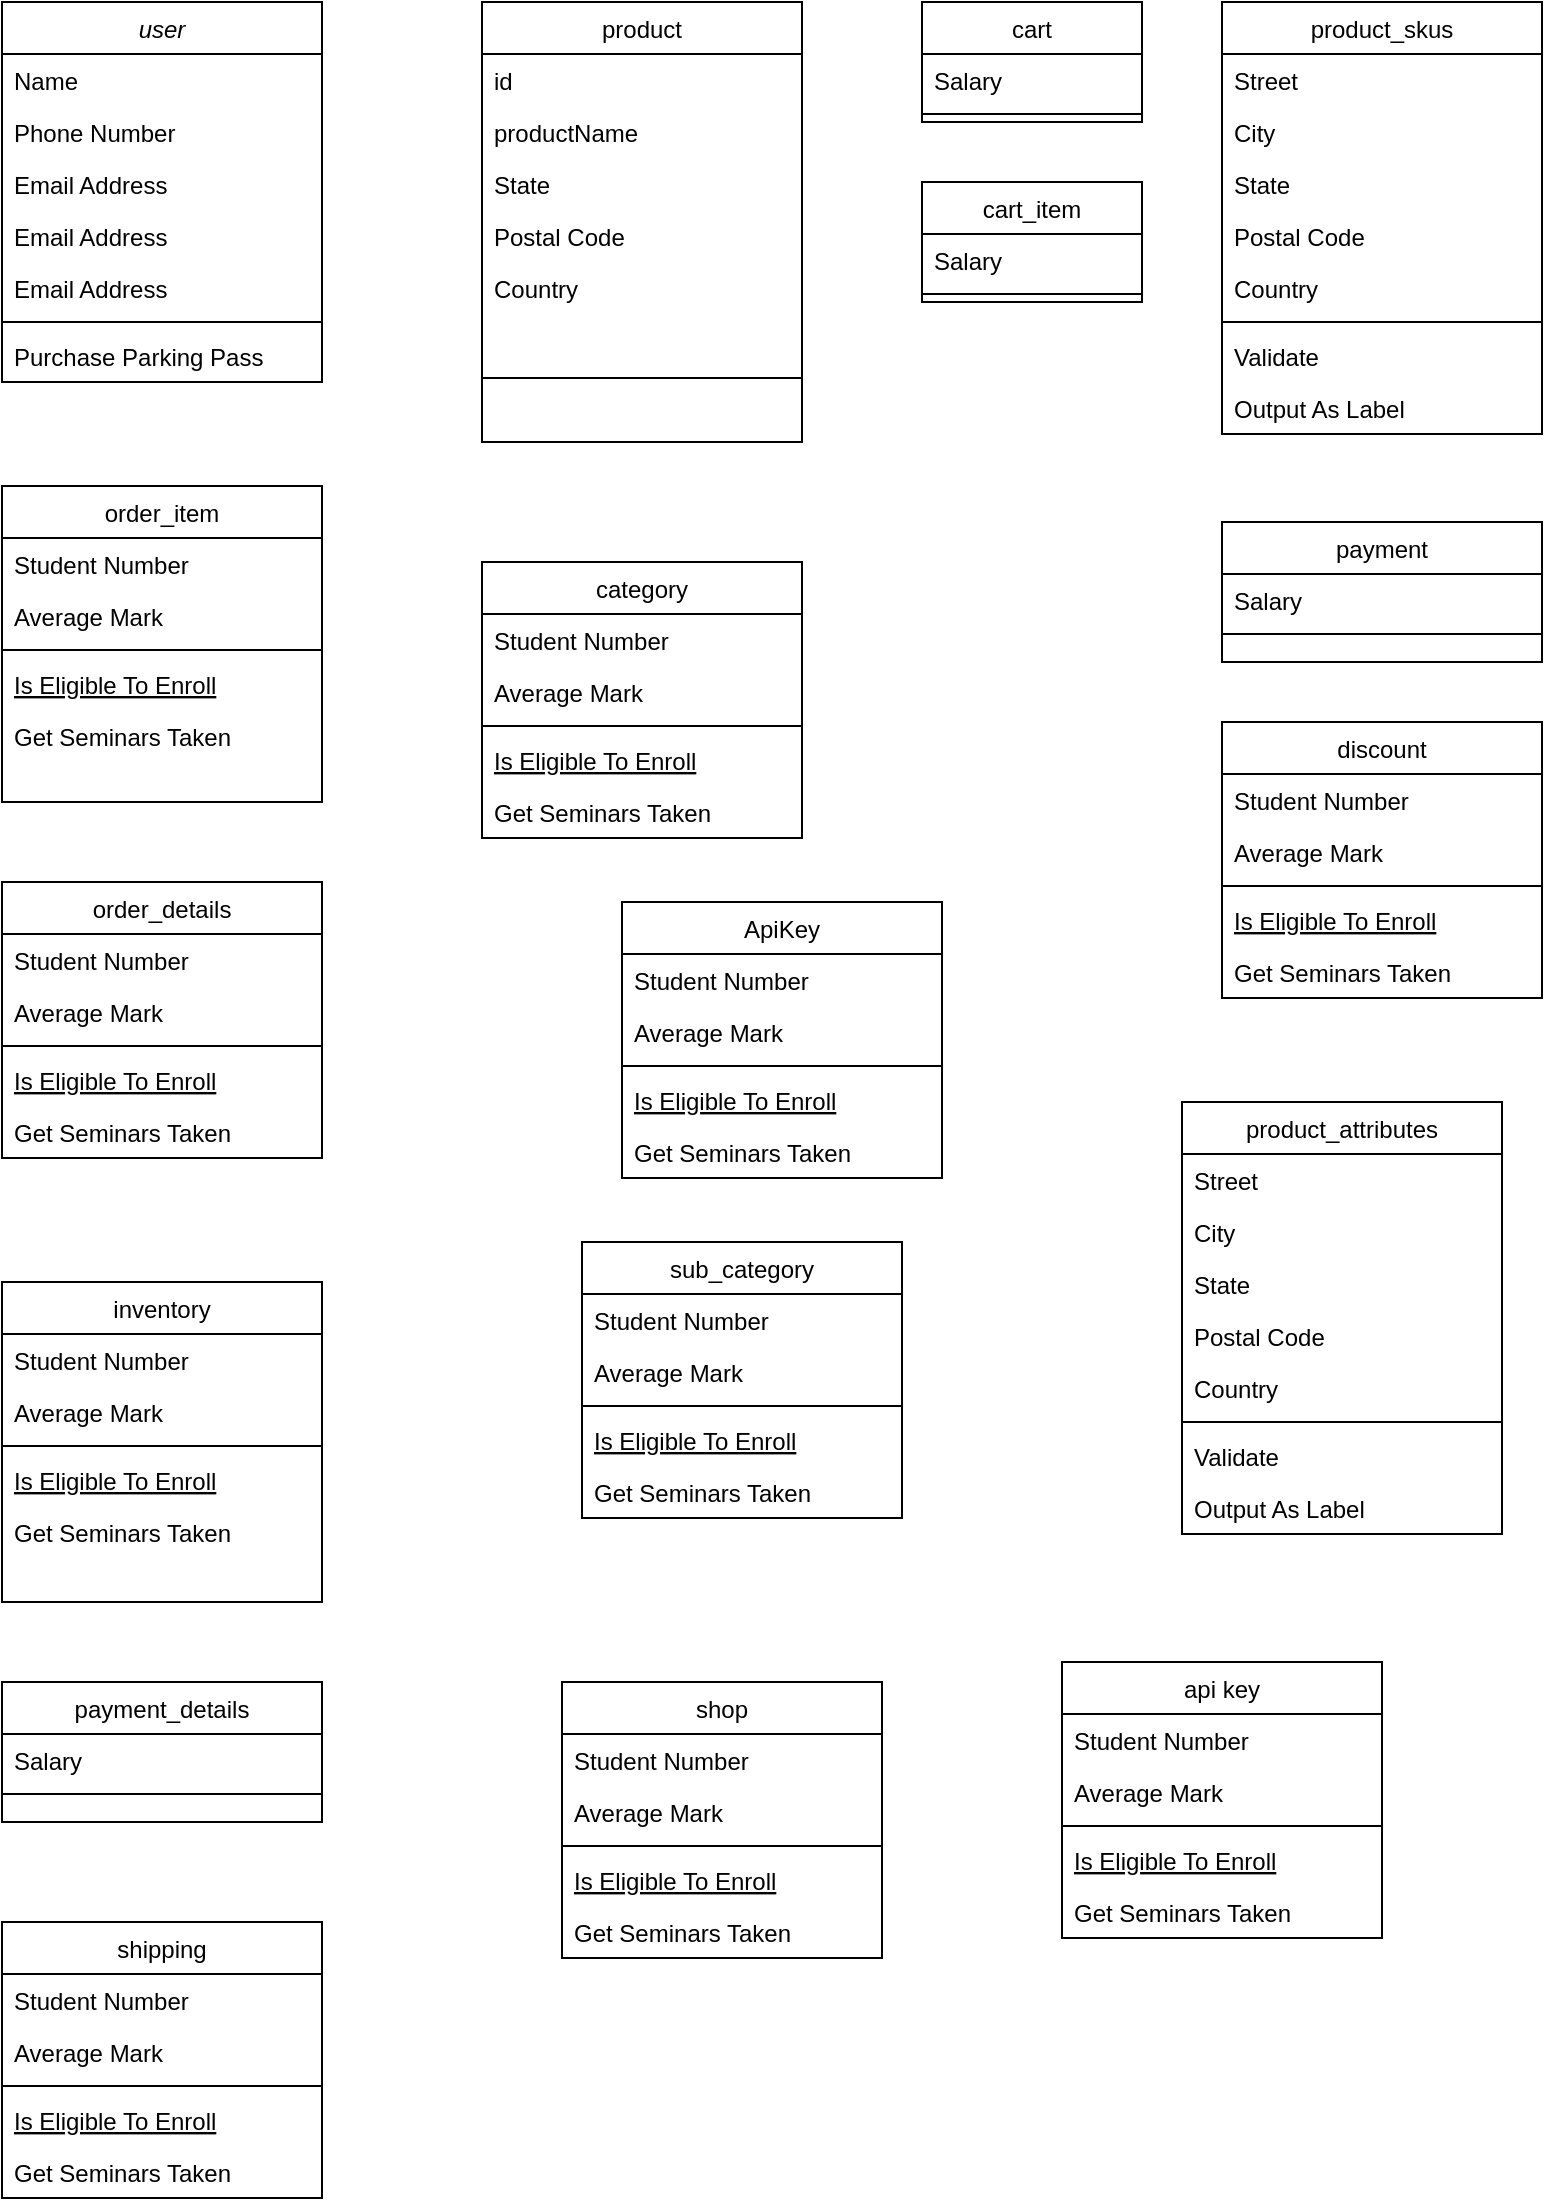 <mxfile version="24.6.4" type="device" pages="3">
  <diagram id="C5RBs43oDa-KdzZeNtuy" name="Database">
    <mxGraphModel dx="1420" dy="822" grid="1" gridSize="10" guides="1" tooltips="1" connect="1" arrows="1" fold="1" page="1" pageScale="1" pageWidth="827" pageHeight="1169" math="0" shadow="0">
      <root>
        <mxCell id="WIyWlLk6GJQsqaUBKTNV-0" />
        <mxCell id="WIyWlLk6GJQsqaUBKTNV-1" parent="WIyWlLk6GJQsqaUBKTNV-0" />
        <mxCell id="zkfFHV4jXpPFQw0GAbJ--0" value="user" style="swimlane;fontStyle=2;align=center;verticalAlign=top;childLayout=stackLayout;horizontal=1;startSize=26;horizontalStack=0;resizeParent=1;resizeLast=0;collapsible=1;marginBottom=0;rounded=0;shadow=0;strokeWidth=1;fontSize=12;" parent="WIyWlLk6GJQsqaUBKTNV-1" vertex="1">
          <mxGeometry x="40" y="40" width="160" height="190" as="geometry">
            <mxRectangle x="230" y="140" width="160" height="26" as="alternateBounds" />
          </mxGeometry>
        </mxCell>
        <mxCell id="zkfFHV4jXpPFQw0GAbJ--1" value="Name" style="text;align=left;verticalAlign=top;spacingLeft=4;spacingRight=4;overflow=hidden;rotatable=0;points=[[0,0.5],[1,0.5]];portConstraint=eastwest;fontSize=12;" parent="zkfFHV4jXpPFQw0GAbJ--0" vertex="1">
          <mxGeometry y="26" width="160" height="26" as="geometry" />
        </mxCell>
        <mxCell id="zkfFHV4jXpPFQw0GAbJ--2" value="Phone Number" style="text;align=left;verticalAlign=top;spacingLeft=4;spacingRight=4;overflow=hidden;rotatable=0;points=[[0,0.5],[1,0.5]];portConstraint=eastwest;rounded=0;shadow=0;html=0;fontSize=12;" parent="zkfFHV4jXpPFQw0GAbJ--0" vertex="1">
          <mxGeometry y="52" width="160" height="26" as="geometry" />
        </mxCell>
        <mxCell id="zkfFHV4jXpPFQw0GAbJ--3" value="Email Address" style="text;align=left;verticalAlign=top;spacingLeft=4;spacingRight=4;overflow=hidden;rotatable=0;points=[[0,0.5],[1,0.5]];portConstraint=eastwest;rounded=0;shadow=0;html=0;fontSize=12;" parent="zkfFHV4jXpPFQw0GAbJ--0" vertex="1">
          <mxGeometry y="78" width="160" height="26" as="geometry" />
        </mxCell>
        <mxCell id="x-WnS6tZb3kSLJRTV8am-1" value="Email Address" style="text;align=left;verticalAlign=top;spacingLeft=4;spacingRight=4;overflow=hidden;rotatable=0;points=[[0,0.5],[1,0.5]];portConstraint=eastwest;rounded=0;shadow=0;html=0;fontSize=12;" parent="zkfFHV4jXpPFQw0GAbJ--0" vertex="1">
          <mxGeometry y="104" width="160" height="26" as="geometry" />
        </mxCell>
        <mxCell id="x-WnS6tZb3kSLJRTV8am-2" value="Email Address" style="text;align=left;verticalAlign=top;spacingLeft=4;spacingRight=4;overflow=hidden;rotatable=0;points=[[0,0.5],[1,0.5]];portConstraint=eastwest;rounded=0;shadow=0;html=0;fontSize=12;" parent="zkfFHV4jXpPFQw0GAbJ--0" vertex="1">
          <mxGeometry y="130" width="160" height="26" as="geometry" />
        </mxCell>
        <mxCell id="zkfFHV4jXpPFQw0GAbJ--4" value="" style="line;html=1;strokeWidth=1;align=left;verticalAlign=middle;spacingTop=-1;spacingLeft=3;spacingRight=3;rotatable=0;labelPosition=right;points=[];portConstraint=eastwest;fontSize=12;" parent="zkfFHV4jXpPFQw0GAbJ--0" vertex="1">
          <mxGeometry y="156" width="160" height="8" as="geometry" />
        </mxCell>
        <mxCell id="zkfFHV4jXpPFQw0GAbJ--5" value="Purchase Parking Pass" style="text;align=left;verticalAlign=top;spacingLeft=4;spacingRight=4;overflow=hidden;rotatable=0;points=[[0,0.5],[1,0.5]];portConstraint=eastwest;fontSize=12;" parent="zkfFHV4jXpPFQw0GAbJ--0" vertex="1">
          <mxGeometry y="164" width="160" height="26" as="geometry" />
        </mxCell>
        <mxCell id="zkfFHV4jXpPFQw0GAbJ--6" value="discount" style="swimlane;fontStyle=0;align=center;verticalAlign=top;childLayout=stackLayout;horizontal=1;startSize=26;horizontalStack=0;resizeParent=1;resizeLast=0;collapsible=1;marginBottom=0;rounded=0;shadow=0;strokeWidth=1;fontSize=12;" parent="WIyWlLk6GJQsqaUBKTNV-1" vertex="1">
          <mxGeometry x="650" y="400" width="160" height="138" as="geometry">
            <mxRectangle x="130" y="380" width="160" height="26" as="alternateBounds" />
          </mxGeometry>
        </mxCell>
        <mxCell id="zkfFHV4jXpPFQw0GAbJ--7" value="Student Number" style="text;align=left;verticalAlign=top;spacingLeft=4;spacingRight=4;overflow=hidden;rotatable=0;points=[[0,0.5],[1,0.5]];portConstraint=eastwest;fontSize=12;" parent="zkfFHV4jXpPFQw0GAbJ--6" vertex="1">
          <mxGeometry y="26" width="160" height="26" as="geometry" />
        </mxCell>
        <mxCell id="zkfFHV4jXpPFQw0GAbJ--8" value="Average Mark" style="text;align=left;verticalAlign=top;spacingLeft=4;spacingRight=4;overflow=hidden;rotatable=0;points=[[0,0.5],[1,0.5]];portConstraint=eastwest;rounded=0;shadow=0;html=0;fontSize=12;" parent="zkfFHV4jXpPFQw0GAbJ--6" vertex="1">
          <mxGeometry y="52" width="160" height="26" as="geometry" />
        </mxCell>
        <mxCell id="zkfFHV4jXpPFQw0GAbJ--9" value="" style="line;html=1;strokeWidth=1;align=left;verticalAlign=middle;spacingTop=-1;spacingLeft=3;spacingRight=3;rotatable=0;labelPosition=right;points=[];portConstraint=eastwest;fontSize=12;" parent="zkfFHV4jXpPFQw0GAbJ--6" vertex="1">
          <mxGeometry y="78" width="160" height="8" as="geometry" />
        </mxCell>
        <mxCell id="zkfFHV4jXpPFQw0GAbJ--10" value="Is Eligible To Enroll" style="text;align=left;verticalAlign=top;spacingLeft=4;spacingRight=4;overflow=hidden;rotatable=0;points=[[0,0.5],[1,0.5]];portConstraint=eastwest;fontStyle=4;fontSize=12;" parent="zkfFHV4jXpPFQw0GAbJ--6" vertex="1">
          <mxGeometry y="86" width="160" height="26" as="geometry" />
        </mxCell>
        <mxCell id="zkfFHV4jXpPFQw0GAbJ--11" value="Get Seminars Taken" style="text;align=left;verticalAlign=top;spacingLeft=4;spacingRight=4;overflow=hidden;rotatable=0;points=[[0,0.5],[1,0.5]];portConstraint=eastwest;fontSize=12;" parent="zkfFHV4jXpPFQw0GAbJ--6" vertex="1">
          <mxGeometry y="112" width="160" height="26" as="geometry" />
        </mxCell>
        <mxCell id="zkfFHV4jXpPFQw0GAbJ--13" value="cart&#xa;" style="swimlane;fontStyle=0;align=center;verticalAlign=top;childLayout=stackLayout;horizontal=1;startSize=26;horizontalStack=0;resizeParent=1;resizeLast=0;collapsible=1;marginBottom=0;rounded=0;shadow=0;strokeWidth=1;fontSize=12;" parent="WIyWlLk6GJQsqaUBKTNV-1" vertex="1">
          <mxGeometry x="500" y="40" width="110" height="60" as="geometry">
            <mxRectangle x="340" y="380" width="170" height="26" as="alternateBounds" />
          </mxGeometry>
        </mxCell>
        <mxCell id="zkfFHV4jXpPFQw0GAbJ--14" value="Salary" style="text;align=left;verticalAlign=top;spacingLeft=4;spacingRight=4;overflow=hidden;rotatable=0;points=[[0,0.5],[1,0.5]];portConstraint=eastwest;fontSize=12;" parent="zkfFHV4jXpPFQw0GAbJ--13" vertex="1">
          <mxGeometry y="26" width="110" height="26" as="geometry" />
        </mxCell>
        <mxCell id="zkfFHV4jXpPFQw0GAbJ--15" value="" style="line;html=1;strokeWidth=1;align=left;verticalAlign=middle;spacingTop=-1;spacingLeft=3;spacingRight=3;rotatable=0;labelPosition=right;points=[];portConstraint=eastwest;fontSize=12;" parent="zkfFHV4jXpPFQw0GAbJ--13" vertex="1">
          <mxGeometry y="52" width="110" height="8" as="geometry" />
        </mxCell>
        <mxCell id="zkfFHV4jXpPFQw0GAbJ--17" value="product&#xa;" style="swimlane;fontStyle=0;align=center;verticalAlign=top;childLayout=stackLayout;horizontal=1;startSize=26;horizontalStack=0;resizeParent=1;resizeLast=0;collapsible=1;marginBottom=0;rounded=0;shadow=0;strokeWidth=1;fontSize=12;" parent="WIyWlLk6GJQsqaUBKTNV-1" vertex="1">
          <mxGeometry x="280" y="40" width="160" height="220" as="geometry">
            <mxRectangle x="550" y="140" width="160" height="26" as="alternateBounds" />
          </mxGeometry>
        </mxCell>
        <mxCell id="zkfFHV4jXpPFQw0GAbJ--18" value="id" style="text;align=left;verticalAlign=top;spacingLeft=4;spacingRight=4;overflow=hidden;rotatable=0;points=[[0,0.5],[1,0.5]];portConstraint=eastwest;fontSize=12;" parent="zkfFHV4jXpPFQw0GAbJ--17" vertex="1">
          <mxGeometry y="26" width="160" height="26" as="geometry" />
        </mxCell>
        <mxCell id="zkfFHV4jXpPFQw0GAbJ--19" value="productName" style="text;align=left;verticalAlign=top;spacingLeft=4;spacingRight=4;overflow=hidden;rotatable=0;points=[[0,0.5],[1,0.5]];portConstraint=eastwest;rounded=0;shadow=0;html=0;fontSize=12;" parent="zkfFHV4jXpPFQw0GAbJ--17" vertex="1">
          <mxGeometry y="52" width="160" height="26" as="geometry" />
        </mxCell>
        <mxCell id="zkfFHV4jXpPFQw0GAbJ--20" value="State" style="text;align=left;verticalAlign=top;spacingLeft=4;spacingRight=4;overflow=hidden;rotatable=0;points=[[0,0.5],[1,0.5]];portConstraint=eastwest;rounded=0;shadow=0;html=0;fontSize=12;" parent="zkfFHV4jXpPFQw0GAbJ--17" vertex="1">
          <mxGeometry y="78" width="160" height="26" as="geometry" />
        </mxCell>
        <mxCell id="zkfFHV4jXpPFQw0GAbJ--21" value="Postal Code" style="text;align=left;verticalAlign=top;spacingLeft=4;spacingRight=4;overflow=hidden;rotatable=0;points=[[0,0.5],[1,0.5]];portConstraint=eastwest;rounded=0;shadow=0;html=0;fontSize=12;" parent="zkfFHV4jXpPFQw0GAbJ--17" vertex="1">
          <mxGeometry y="104" width="160" height="26" as="geometry" />
        </mxCell>
        <mxCell id="zkfFHV4jXpPFQw0GAbJ--22" value="Country" style="text;align=left;verticalAlign=top;spacingLeft=4;spacingRight=4;overflow=hidden;rotatable=0;points=[[0,0.5],[1,0.5]];portConstraint=eastwest;rounded=0;shadow=0;html=0;fontSize=12;" parent="zkfFHV4jXpPFQw0GAbJ--17" vertex="1">
          <mxGeometry y="130" width="160" height="26" as="geometry" />
        </mxCell>
        <mxCell id="zkfFHV4jXpPFQw0GAbJ--23" value="" style="line;html=1;strokeWidth=1;align=left;verticalAlign=middle;spacingTop=-1;spacingLeft=3;spacingRight=3;rotatable=0;labelPosition=right;points=[];portConstraint=eastwest;fontSize=12;" parent="zkfFHV4jXpPFQw0GAbJ--17" vertex="1">
          <mxGeometry y="156" width="160" height="64" as="geometry" />
        </mxCell>
        <mxCell id="VMrvaq0nyW1iYnTd-wso-0" value="payment&#xa;" style="swimlane;fontStyle=0;align=center;verticalAlign=top;childLayout=stackLayout;horizontal=1;startSize=26;horizontalStack=0;resizeParent=1;resizeLast=0;collapsible=1;marginBottom=0;rounded=0;shadow=0;strokeWidth=1;fontSize=12;" parent="WIyWlLk6GJQsqaUBKTNV-1" vertex="1">
          <mxGeometry x="650" y="300" width="160" height="70" as="geometry">
            <mxRectangle x="340" y="380" width="170" height="26" as="alternateBounds" />
          </mxGeometry>
        </mxCell>
        <mxCell id="VMrvaq0nyW1iYnTd-wso-1" value="Salary" style="text;align=left;verticalAlign=top;spacingLeft=4;spacingRight=4;overflow=hidden;rotatable=0;points=[[0,0.5],[1,0.5]];portConstraint=eastwest;fontSize=12;" parent="VMrvaq0nyW1iYnTd-wso-0" vertex="1">
          <mxGeometry y="26" width="160" height="26" as="geometry" />
        </mxCell>
        <mxCell id="VMrvaq0nyW1iYnTd-wso-2" value="" style="line;html=1;strokeWidth=1;align=left;verticalAlign=middle;spacingTop=-1;spacingLeft=3;spacingRight=3;rotatable=0;labelPosition=right;points=[];portConstraint=eastwest;fontSize=12;" parent="VMrvaq0nyW1iYnTd-wso-0" vertex="1">
          <mxGeometry y="52" width="160" height="8" as="geometry" />
        </mxCell>
        <mxCell id="VMrvaq0nyW1iYnTd-wso-4" value="order_item" style="swimlane;fontStyle=0;align=center;verticalAlign=top;childLayout=stackLayout;horizontal=1;startSize=26;horizontalStack=0;resizeParent=1;resizeLast=0;collapsible=1;marginBottom=0;rounded=0;shadow=0;strokeWidth=1;fontSize=12;" parent="WIyWlLk6GJQsqaUBKTNV-1" vertex="1">
          <mxGeometry x="40" y="282" width="160" height="158" as="geometry">
            <mxRectangle x="130" y="380" width="160" height="26" as="alternateBounds" />
          </mxGeometry>
        </mxCell>
        <mxCell id="VMrvaq0nyW1iYnTd-wso-5" value="Student Number" style="text;align=left;verticalAlign=top;spacingLeft=4;spacingRight=4;overflow=hidden;rotatable=0;points=[[0,0.5],[1,0.5]];portConstraint=eastwest;fontSize=12;" parent="VMrvaq0nyW1iYnTd-wso-4" vertex="1">
          <mxGeometry y="26" width="160" height="26" as="geometry" />
        </mxCell>
        <mxCell id="VMrvaq0nyW1iYnTd-wso-6" value="Average Mark" style="text;align=left;verticalAlign=top;spacingLeft=4;spacingRight=4;overflow=hidden;rotatable=0;points=[[0,0.5],[1,0.5]];portConstraint=eastwest;rounded=0;shadow=0;html=0;fontSize=12;" parent="VMrvaq0nyW1iYnTd-wso-4" vertex="1">
          <mxGeometry y="52" width="160" height="26" as="geometry" />
        </mxCell>
        <mxCell id="VMrvaq0nyW1iYnTd-wso-7" value="" style="line;html=1;strokeWidth=1;align=left;verticalAlign=middle;spacingTop=-1;spacingLeft=3;spacingRight=3;rotatable=0;labelPosition=right;points=[];portConstraint=eastwest;fontSize=12;" parent="VMrvaq0nyW1iYnTd-wso-4" vertex="1">
          <mxGeometry y="78" width="160" height="8" as="geometry" />
        </mxCell>
        <mxCell id="VMrvaq0nyW1iYnTd-wso-8" value="Is Eligible To Enroll" style="text;align=left;verticalAlign=top;spacingLeft=4;spacingRight=4;overflow=hidden;rotatable=0;points=[[0,0.5],[1,0.5]];portConstraint=eastwest;fontStyle=4;fontSize=12;" parent="VMrvaq0nyW1iYnTd-wso-4" vertex="1">
          <mxGeometry y="86" width="160" height="26" as="geometry" />
        </mxCell>
        <mxCell id="VMrvaq0nyW1iYnTd-wso-9" value="Get Seminars Taken" style="text;align=left;verticalAlign=top;spacingLeft=4;spacingRight=4;overflow=hidden;rotatable=0;points=[[0,0.5],[1,0.5]];portConstraint=eastwest;fontSize=12;" parent="VMrvaq0nyW1iYnTd-wso-4" vertex="1">
          <mxGeometry y="112" width="160" height="26" as="geometry" />
        </mxCell>
        <mxCell id="VMrvaq0nyW1iYnTd-wso-10" value="inventory&#xa;" style="swimlane;fontStyle=0;align=center;verticalAlign=top;childLayout=stackLayout;horizontal=1;startSize=26;horizontalStack=0;resizeParent=1;resizeLast=0;collapsible=1;marginBottom=0;rounded=0;shadow=0;strokeWidth=1;fontSize=12;" parent="WIyWlLk6GJQsqaUBKTNV-1" vertex="1">
          <mxGeometry x="40" y="680" width="160" height="160" as="geometry">
            <mxRectangle x="130" y="380" width="160" height="26" as="alternateBounds" />
          </mxGeometry>
        </mxCell>
        <mxCell id="VMrvaq0nyW1iYnTd-wso-11" value="Student Number" style="text;align=left;verticalAlign=top;spacingLeft=4;spacingRight=4;overflow=hidden;rotatable=0;points=[[0,0.5],[1,0.5]];portConstraint=eastwest;fontSize=12;" parent="VMrvaq0nyW1iYnTd-wso-10" vertex="1">
          <mxGeometry y="26" width="160" height="26" as="geometry" />
        </mxCell>
        <mxCell id="VMrvaq0nyW1iYnTd-wso-12" value="Average Mark" style="text;align=left;verticalAlign=top;spacingLeft=4;spacingRight=4;overflow=hidden;rotatable=0;points=[[0,0.5],[1,0.5]];portConstraint=eastwest;rounded=0;shadow=0;html=0;fontSize=12;" parent="VMrvaq0nyW1iYnTd-wso-10" vertex="1">
          <mxGeometry y="52" width="160" height="26" as="geometry" />
        </mxCell>
        <mxCell id="VMrvaq0nyW1iYnTd-wso-13" value="" style="line;html=1;strokeWidth=1;align=left;verticalAlign=middle;spacingTop=-1;spacingLeft=3;spacingRight=3;rotatable=0;labelPosition=right;points=[];portConstraint=eastwest;fontSize=12;" parent="VMrvaq0nyW1iYnTd-wso-10" vertex="1">
          <mxGeometry y="78" width="160" height="8" as="geometry" />
        </mxCell>
        <mxCell id="VMrvaq0nyW1iYnTd-wso-14" value="Is Eligible To Enroll" style="text;align=left;verticalAlign=top;spacingLeft=4;spacingRight=4;overflow=hidden;rotatable=0;points=[[0,0.5],[1,0.5]];portConstraint=eastwest;fontStyle=4;fontSize=12;" parent="VMrvaq0nyW1iYnTd-wso-10" vertex="1">
          <mxGeometry y="86" width="160" height="26" as="geometry" />
        </mxCell>
        <mxCell id="VMrvaq0nyW1iYnTd-wso-15" value="Get Seminars Taken" style="text;align=left;verticalAlign=top;spacingLeft=4;spacingRight=4;overflow=hidden;rotatable=0;points=[[0,0.5],[1,0.5]];portConstraint=eastwest;fontSize=12;" parent="VMrvaq0nyW1iYnTd-wso-10" vertex="1">
          <mxGeometry y="112" width="160" height="26" as="geometry" />
        </mxCell>
        <mxCell id="VMrvaq0nyW1iYnTd-wso-17" value="category&#xa;" style="swimlane;fontStyle=0;align=center;verticalAlign=top;childLayout=stackLayout;horizontal=1;startSize=26;horizontalStack=0;resizeParent=1;resizeLast=0;collapsible=1;marginBottom=0;rounded=0;shadow=0;strokeWidth=1;fontSize=12;" parent="WIyWlLk6GJQsqaUBKTNV-1" vertex="1">
          <mxGeometry x="280" y="320" width="160" height="138" as="geometry">
            <mxRectangle x="130" y="380" width="160" height="26" as="alternateBounds" />
          </mxGeometry>
        </mxCell>
        <mxCell id="VMrvaq0nyW1iYnTd-wso-18" value="Student Number" style="text;align=left;verticalAlign=top;spacingLeft=4;spacingRight=4;overflow=hidden;rotatable=0;points=[[0,0.5],[1,0.5]];portConstraint=eastwest;fontSize=12;" parent="VMrvaq0nyW1iYnTd-wso-17" vertex="1">
          <mxGeometry y="26" width="160" height="26" as="geometry" />
        </mxCell>
        <mxCell id="VMrvaq0nyW1iYnTd-wso-19" value="Average Mark" style="text;align=left;verticalAlign=top;spacingLeft=4;spacingRight=4;overflow=hidden;rotatable=0;points=[[0,0.5],[1,0.5]];portConstraint=eastwest;rounded=0;shadow=0;html=0;fontSize=12;" parent="VMrvaq0nyW1iYnTd-wso-17" vertex="1">
          <mxGeometry y="52" width="160" height="26" as="geometry" />
        </mxCell>
        <mxCell id="VMrvaq0nyW1iYnTd-wso-20" value="" style="line;html=1;strokeWidth=1;align=left;verticalAlign=middle;spacingTop=-1;spacingLeft=3;spacingRight=3;rotatable=0;labelPosition=right;points=[];portConstraint=eastwest;fontSize=12;" parent="VMrvaq0nyW1iYnTd-wso-17" vertex="1">
          <mxGeometry y="78" width="160" height="8" as="geometry" />
        </mxCell>
        <mxCell id="VMrvaq0nyW1iYnTd-wso-21" value="Is Eligible To Enroll" style="text;align=left;verticalAlign=top;spacingLeft=4;spacingRight=4;overflow=hidden;rotatable=0;points=[[0,0.5],[1,0.5]];portConstraint=eastwest;fontStyle=4;fontSize=12;" parent="VMrvaq0nyW1iYnTd-wso-17" vertex="1">
          <mxGeometry y="86" width="160" height="26" as="geometry" />
        </mxCell>
        <mxCell id="VMrvaq0nyW1iYnTd-wso-22" value="Get Seminars Taken" style="text;align=left;verticalAlign=top;spacingLeft=4;spacingRight=4;overflow=hidden;rotatable=0;points=[[0,0.5],[1,0.5]];portConstraint=eastwest;fontSize=12;" parent="VMrvaq0nyW1iYnTd-wso-17" vertex="1">
          <mxGeometry y="112" width="160" height="26" as="geometry" />
        </mxCell>
        <mxCell id="VMrvaq0nyW1iYnTd-wso-23" value="sub_category&#xa;" style="swimlane;fontStyle=0;align=center;verticalAlign=top;childLayout=stackLayout;horizontal=1;startSize=26;horizontalStack=0;resizeParent=1;resizeLast=0;collapsible=1;marginBottom=0;rounded=0;shadow=0;strokeWidth=1;fontSize=12;" parent="WIyWlLk6GJQsqaUBKTNV-1" vertex="1">
          <mxGeometry x="330" y="660" width="160" height="138" as="geometry">
            <mxRectangle x="130" y="380" width="160" height="26" as="alternateBounds" />
          </mxGeometry>
        </mxCell>
        <mxCell id="VMrvaq0nyW1iYnTd-wso-24" value="Student Number" style="text;align=left;verticalAlign=top;spacingLeft=4;spacingRight=4;overflow=hidden;rotatable=0;points=[[0,0.5],[1,0.5]];portConstraint=eastwest;fontSize=12;" parent="VMrvaq0nyW1iYnTd-wso-23" vertex="1">
          <mxGeometry y="26" width="160" height="26" as="geometry" />
        </mxCell>
        <mxCell id="VMrvaq0nyW1iYnTd-wso-25" value="Average Mark" style="text;align=left;verticalAlign=top;spacingLeft=4;spacingRight=4;overflow=hidden;rotatable=0;points=[[0,0.5],[1,0.5]];portConstraint=eastwest;rounded=0;shadow=0;html=0;fontSize=12;" parent="VMrvaq0nyW1iYnTd-wso-23" vertex="1">
          <mxGeometry y="52" width="160" height="26" as="geometry" />
        </mxCell>
        <mxCell id="VMrvaq0nyW1iYnTd-wso-26" value="" style="line;html=1;strokeWidth=1;align=left;verticalAlign=middle;spacingTop=-1;spacingLeft=3;spacingRight=3;rotatable=0;labelPosition=right;points=[];portConstraint=eastwest;fontSize=12;" parent="VMrvaq0nyW1iYnTd-wso-23" vertex="1">
          <mxGeometry y="78" width="160" height="8" as="geometry" />
        </mxCell>
        <mxCell id="VMrvaq0nyW1iYnTd-wso-27" value="Is Eligible To Enroll" style="text;align=left;verticalAlign=top;spacingLeft=4;spacingRight=4;overflow=hidden;rotatable=0;points=[[0,0.5],[1,0.5]];portConstraint=eastwest;fontStyle=4;fontSize=12;" parent="VMrvaq0nyW1iYnTd-wso-23" vertex="1">
          <mxGeometry y="86" width="160" height="26" as="geometry" />
        </mxCell>
        <mxCell id="VMrvaq0nyW1iYnTd-wso-28" value="Get Seminars Taken" style="text;align=left;verticalAlign=top;spacingLeft=4;spacingRight=4;overflow=hidden;rotatable=0;points=[[0,0.5],[1,0.5]];portConstraint=eastwest;fontSize=12;" parent="VMrvaq0nyW1iYnTd-wso-23" vertex="1">
          <mxGeometry y="112" width="160" height="26" as="geometry" />
        </mxCell>
        <mxCell id="VMrvaq0nyW1iYnTd-wso-29" value="product_skus&#xa;&#xa;" style="swimlane;fontStyle=0;align=center;verticalAlign=top;childLayout=stackLayout;horizontal=1;startSize=26;horizontalStack=0;resizeParent=1;resizeLast=0;collapsible=1;marginBottom=0;rounded=0;shadow=0;strokeWidth=1;fontSize=12;" parent="WIyWlLk6GJQsqaUBKTNV-1" vertex="1">
          <mxGeometry x="650" y="40" width="160" height="216" as="geometry">
            <mxRectangle x="550" y="140" width="160" height="26" as="alternateBounds" />
          </mxGeometry>
        </mxCell>
        <mxCell id="VMrvaq0nyW1iYnTd-wso-30" value="Street" style="text;align=left;verticalAlign=top;spacingLeft=4;spacingRight=4;overflow=hidden;rotatable=0;points=[[0,0.5],[1,0.5]];portConstraint=eastwest;fontSize=12;" parent="VMrvaq0nyW1iYnTd-wso-29" vertex="1">
          <mxGeometry y="26" width="160" height="26" as="geometry" />
        </mxCell>
        <mxCell id="VMrvaq0nyW1iYnTd-wso-31" value="City" style="text;align=left;verticalAlign=top;spacingLeft=4;spacingRight=4;overflow=hidden;rotatable=0;points=[[0,0.5],[1,0.5]];portConstraint=eastwest;rounded=0;shadow=0;html=0;fontSize=12;" parent="VMrvaq0nyW1iYnTd-wso-29" vertex="1">
          <mxGeometry y="52" width="160" height="26" as="geometry" />
        </mxCell>
        <mxCell id="VMrvaq0nyW1iYnTd-wso-32" value="State" style="text;align=left;verticalAlign=top;spacingLeft=4;spacingRight=4;overflow=hidden;rotatable=0;points=[[0,0.5],[1,0.5]];portConstraint=eastwest;rounded=0;shadow=0;html=0;fontSize=12;" parent="VMrvaq0nyW1iYnTd-wso-29" vertex="1">
          <mxGeometry y="78" width="160" height="26" as="geometry" />
        </mxCell>
        <mxCell id="VMrvaq0nyW1iYnTd-wso-33" value="Postal Code" style="text;align=left;verticalAlign=top;spacingLeft=4;spacingRight=4;overflow=hidden;rotatable=0;points=[[0,0.5],[1,0.5]];portConstraint=eastwest;rounded=0;shadow=0;html=0;fontSize=12;" parent="VMrvaq0nyW1iYnTd-wso-29" vertex="1">
          <mxGeometry y="104" width="160" height="26" as="geometry" />
        </mxCell>
        <mxCell id="VMrvaq0nyW1iYnTd-wso-34" value="Country" style="text;align=left;verticalAlign=top;spacingLeft=4;spacingRight=4;overflow=hidden;rotatable=0;points=[[0,0.5],[1,0.5]];portConstraint=eastwest;rounded=0;shadow=0;html=0;fontSize=12;" parent="VMrvaq0nyW1iYnTd-wso-29" vertex="1">
          <mxGeometry y="130" width="160" height="26" as="geometry" />
        </mxCell>
        <mxCell id="VMrvaq0nyW1iYnTd-wso-35" value="" style="line;html=1;strokeWidth=1;align=left;verticalAlign=middle;spacingTop=-1;spacingLeft=3;spacingRight=3;rotatable=0;labelPosition=right;points=[];portConstraint=eastwest;fontSize=12;" parent="VMrvaq0nyW1iYnTd-wso-29" vertex="1">
          <mxGeometry y="156" width="160" height="8" as="geometry" />
        </mxCell>
        <mxCell id="VMrvaq0nyW1iYnTd-wso-36" value="Validate" style="text;align=left;verticalAlign=top;spacingLeft=4;spacingRight=4;overflow=hidden;rotatable=0;points=[[0,0.5],[1,0.5]];portConstraint=eastwest;fontSize=12;" parent="VMrvaq0nyW1iYnTd-wso-29" vertex="1">
          <mxGeometry y="164" width="160" height="26" as="geometry" />
        </mxCell>
        <mxCell id="VMrvaq0nyW1iYnTd-wso-37" value="Output As Label" style="text;align=left;verticalAlign=top;spacingLeft=4;spacingRight=4;overflow=hidden;rotatable=0;points=[[0,0.5],[1,0.5]];portConstraint=eastwest;fontSize=12;" parent="VMrvaq0nyW1iYnTd-wso-29" vertex="1">
          <mxGeometry y="190" width="160" height="26" as="geometry" />
        </mxCell>
        <mxCell id="VMrvaq0nyW1iYnTd-wso-38" value="product_attributes" style="swimlane;fontStyle=0;align=center;verticalAlign=top;childLayout=stackLayout;horizontal=1;startSize=26;horizontalStack=0;resizeParent=1;resizeLast=0;collapsible=1;marginBottom=0;rounded=0;shadow=0;strokeWidth=1;fontSize=12;" parent="WIyWlLk6GJQsqaUBKTNV-1" vertex="1">
          <mxGeometry x="630" y="590" width="160" height="216" as="geometry">
            <mxRectangle x="550" y="140" width="160" height="26" as="alternateBounds" />
          </mxGeometry>
        </mxCell>
        <mxCell id="VMrvaq0nyW1iYnTd-wso-39" value="Street" style="text;align=left;verticalAlign=top;spacingLeft=4;spacingRight=4;overflow=hidden;rotatable=0;points=[[0,0.5],[1,0.5]];portConstraint=eastwest;fontSize=12;" parent="VMrvaq0nyW1iYnTd-wso-38" vertex="1">
          <mxGeometry y="26" width="160" height="26" as="geometry" />
        </mxCell>
        <mxCell id="VMrvaq0nyW1iYnTd-wso-40" value="City" style="text;align=left;verticalAlign=top;spacingLeft=4;spacingRight=4;overflow=hidden;rotatable=0;points=[[0,0.5],[1,0.5]];portConstraint=eastwest;rounded=0;shadow=0;html=0;fontSize=12;" parent="VMrvaq0nyW1iYnTd-wso-38" vertex="1">
          <mxGeometry y="52" width="160" height="26" as="geometry" />
        </mxCell>
        <mxCell id="VMrvaq0nyW1iYnTd-wso-41" value="State" style="text;align=left;verticalAlign=top;spacingLeft=4;spacingRight=4;overflow=hidden;rotatable=0;points=[[0,0.5],[1,0.5]];portConstraint=eastwest;rounded=0;shadow=0;html=0;fontSize=12;" parent="VMrvaq0nyW1iYnTd-wso-38" vertex="1">
          <mxGeometry y="78" width="160" height="26" as="geometry" />
        </mxCell>
        <mxCell id="VMrvaq0nyW1iYnTd-wso-42" value="Postal Code" style="text;align=left;verticalAlign=top;spacingLeft=4;spacingRight=4;overflow=hidden;rotatable=0;points=[[0,0.5],[1,0.5]];portConstraint=eastwest;rounded=0;shadow=0;html=0;fontSize=12;" parent="VMrvaq0nyW1iYnTd-wso-38" vertex="1">
          <mxGeometry y="104" width="160" height="26" as="geometry" />
        </mxCell>
        <mxCell id="VMrvaq0nyW1iYnTd-wso-43" value="Country" style="text;align=left;verticalAlign=top;spacingLeft=4;spacingRight=4;overflow=hidden;rotatable=0;points=[[0,0.5],[1,0.5]];portConstraint=eastwest;rounded=0;shadow=0;html=0;fontSize=12;" parent="VMrvaq0nyW1iYnTd-wso-38" vertex="1">
          <mxGeometry y="130" width="160" height="26" as="geometry" />
        </mxCell>
        <mxCell id="VMrvaq0nyW1iYnTd-wso-44" value="" style="line;html=1;strokeWidth=1;align=left;verticalAlign=middle;spacingTop=-1;spacingLeft=3;spacingRight=3;rotatable=0;labelPosition=right;points=[];portConstraint=eastwest;fontSize=12;" parent="VMrvaq0nyW1iYnTd-wso-38" vertex="1">
          <mxGeometry y="156" width="160" height="8" as="geometry" />
        </mxCell>
        <mxCell id="VMrvaq0nyW1iYnTd-wso-45" value="Validate" style="text;align=left;verticalAlign=top;spacingLeft=4;spacingRight=4;overflow=hidden;rotatable=0;points=[[0,0.5],[1,0.5]];portConstraint=eastwest;fontSize=12;" parent="VMrvaq0nyW1iYnTd-wso-38" vertex="1">
          <mxGeometry y="164" width="160" height="26" as="geometry" />
        </mxCell>
        <mxCell id="VMrvaq0nyW1iYnTd-wso-46" value="Output As Label" style="text;align=left;verticalAlign=top;spacingLeft=4;spacingRight=4;overflow=hidden;rotatable=0;points=[[0,0.5],[1,0.5]];portConstraint=eastwest;fontSize=12;" parent="VMrvaq0nyW1iYnTd-wso-38" vertex="1">
          <mxGeometry y="190" width="160" height="26" as="geometry" />
        </mxCell>
        <mxCell id="VMrvaq0nyW1iYnTd-wso-47" value="cart_item" style="swimlane;fontStyle=0;align=center;verticalAlign=top;childLayout=stackLayout;horizontal=1;startSize=26;horizontalStack=0;resizeParent=1;resizeLast=0;collapsible=1;marginBottom=0;rounded=0;shadow=0;strokeWidth=1;fontSize=12;" parent="WIyWlLk6GJQsqaUBKTNV-1" vertex="1">
          <mxGeometry x="500" y="130" width="110" height="60" as="geometry">
            <mxRectangle x="340" y="380" width="170" height="26" as="alternateBounds" />
          </mxGeometry>
        </mxCell>
        <mxCell id="VMrvaq0nyW1iYnTd-wso-48" value="Salary" style="text;align=left;verticalAlign=top;spacingLeft=4;spacingRight=4;overflow=hidden;rotatable=0;points=[[0,0.5],[1,0.5]];portConstraint=eastwest;fontSize=12;" parent="VMrvaq0nyW1iYnTd-wso-47" vertex="1">
          <mxGeometry y="26" width="110" height="26" as="geometry" />
        </mxCell>
        <mxCell id="VMrvaq0nyW1iYnTd-wso-49" value="" style="line;html=1;strokeWidth=1;align=left;verticalAlign=middle;spacingTop=-1;spacingLeft=3;spacingRight=3;rotatable=0;labelPosition=right;points=[];portConstraint=eastwest;fontSize=12;" parent="VMrvaq0nyW1iYnTd-wso-47" vertex="1">
          <mxGeometry y="52" width="110" height="8" as="geometry" />
        </mxCell>
        <mxCell id="VMrvaq0nyW1iYnTd-wso-50" value="order_details" style="swimlane;fontStyle=0;align=center;verticalAlign=top;childLayout=stackLayout;horizontal=1;startSize=26;horizontalStack=0;resizeParent=1;resizeLast=0;collapsible=1;marginBottom=0;rounded=0;shadow=0;strokeWidth=1;fontSize=12;" parent="WIyWlLk6GJQsqaUBKTNV-1" vertex="1">
          <mxGeometry x="40" y="480" width="160" height="138" as="geometry">
            <mxRectangle x="130" y="380" width="160" height="26" as="alternateBounds" />
          </mxGeometry>
        </mxCell>
        <mxCell id="VMrvaq0nyW1iYnTd-wso-51" value="Student Number" style="text;align=left;verticalAlign=top;spacingLeft=4;spacingRight=4;overflow=hidden;rotatable=0;points=[[0,0.5],[1,0.5]];portConstraint=eastwest;fontSize=12;" parent="VMrvaq0nyW1iYnTd-wso-50" vertex="1">
          <mxGeometry y="26" width="160" height="26" as="geometry" />
        </mxCell>
        <mxCell id="VMrvaq0nyW1iYnTd-wso-52" value="Average Mark" style="text;align=left;verticalAlign=top;spacingLeft=4;spacingRight=4;overflow=hidden;rotatable=0;points=[[0,0.5],[1,0.5]];portConstraint=eastwest;rounded=0;shadow=0;html=0;fontSize=12;" parent="VMrvaq0nyW1iYnTd-wso-50" vertex="1">
          <mxGeometry y="52" width="160" height="26" as="geometry" />
        </mxCell>
        <mxCell id="VMrvaq0nyW1iYnTd-wso-53" value="" style="line;html=1;strokeWidth=1;align=left;verticalAlign=middle;spacingTop=-1;spacingLeft=3;spacingRight=3;rotatable=0;labelPosition=right;points=[];portConstraint=eastwest;fontSize=12;" parent="VMrvaq0nyW1iYnTd-wso-50" vertex="1">
          <mxGeometry y="78" width="160" height="8" as="geometry" />
        </mxCell>
        <mxCell id="VMrvaq0nyW1iYnTd-wso-54" value="Is Eligible To Enroll" style="text;align=left;verticalAlign=top;spacingLeft=4;spacingRight=4;overflow=hidden;rotatable=0;points=[[0,0.5],[1,0.5]];portConstraint=eastwest;fontStyle=4;fontSize=12;" parent="VMrvaq0nyW1iYnTd-wso-50" vertex="1">
          <mxGeometry y="86" width="160" height="26" as="geometry" />
        </mxCell>
        <mxCell id="VMrvaq0nyW1iYnTd-wso-55" value="Get Seminars Taken" style="text;align=left;verticalAlign=top;spacingLeft=4;spacingRight=4;overflow=hidden;rotatable=0;points=[[0,0.5],[1,0.5]];portConstraint=eastwest;fontSize=12;" parent="VMrvaq0nyW1iYnTd-wso-50" vertex="1">
          <mxGeometry y="112" width="160" height="26" as="geometry" />
        </mxCell>
        <mxCell id="VMrvaq0nyW1iYnTd-wso-56" value="payment_details" style="swimlane;fontStyle=0;align=center;verticalAlign=top;childLayout=stackLayout;horizontal=1;startSize=26;horizontalStack=0;resizeParent=1;resizeLast=0;collapsible=1;marginBottom=0;rounded=0;shadow=0;strokeWidth=1;fontSize=12;" parent="WIyWlLk6GJQsqaUBKTNV-1" vertex="1">
          <mxGeometry x="40" y="880" width="160" height="70" as="geometry">
            <mxRectangle x="340" y="380" width="170" height="26" as="alternateBounds" />
          </mxGeometry>
        </mxCell>
        <mxCell id="VMrvaq0nyW1iYnTd-wso-57" value="Salary" style="text;align=left;verticalAlign=top;spacingLeft=4;spacingRight=4;overflow=hidden;rotatable=0;points=[[0,0.5],[1,0.5]];portConstraint=eastwest;fontSize=12;" parent="VMrvaq0nyW1iYnTd-wso-56" vertex="1">
          <mxGeometry y="26" width="160" height="26" as="geometry" />
        </mxCell>
        <mxCell id="VMrvaq0nyW1iYnTd-wso-58" value="" style="line;html=1;strokeWidth=1;align=left;verticalAlign=middle;spacingTop=-1;spacingLeft=3;spacingRight=3;rotatable=0;labelPosition=right;points=[];portConstraint=eastwest;fontSize=12;" parent="VMrvaq0nyW1iYnTd-wso-56" vertex="1">
          <mxGeometry y="52" width="160" height="8" as="geometry" />
        </mxCell>
        <mxCell id="VMrvaq0nyW1iYnTd-wso-59" value="shop" style="swimlane;fontStyle=0;align=center;verticalAlign=top;childLayout=stackLayout;horizontal=1;startSize=26;horizontalStack=0;resizeParent=1;resizeLast=0;collapsible=1;marginBottom=0;rounded=0;shadow=0;strokeWidth=1;fontSize=12;" parent="WIyWlLk6GJQsqaUBKTNV-1" vertex="1">
          <mxGeometry x="320" y="880" width="160" height="138" as="geometry">
            <mxRectangle x="130" y="380" width="160" height="26" as="alternateBounds" />
          </mxGeometry>
        </mxCell>
        <mxCell id="VMrvaq0nyW1iYnTd-wso-60" value="Student Number" style="text;align=left;verticalAlign=top;spacingLeft=4;spacingRight=4;overflow=hidden;rotatable=0;points=[[0,0.5],[1,0.5]];portConstraint=eastwest;fontSize=12;" parent="VMrvaq0nyW1iYnTd-wso-59" vertex="1">
          <mxGeometry y="26" width="160" height="26" as="geometry" />
        </mxCell>
        <mxCell id="VMrvaq0nyW1iYnTd-wso-61" value="Average Mark" style="text;align=left;verticalAlign=top;spacingLeft=4;spacingRight=4;overflow=hidden;rotatable=0;points=[[0,0.5],[1,0.5]];portConstraint=eastwest;rounded=0;shadow=0;html=0;fontSize=12;" parent="VMrvaq0nyW1iYnTd-wso-59" vertex="1">
          <mxGeometry y="52" width="160" height="26" as="geometry" />
        </mxCell>
        <mxCell id="VMrvaq0nyW1iYnTd-wso-62" value="" style="line;html=1;strokeWidth=1;align=left;verticalAlign=middle;spacingTop=-1;spacingLeft=3;spacingRight=3;rotatable=0;labelPosition=right;points=[];portConstraint=eastwest;fontSize=12;" parent="VMrvaq0nyW1iYnTd-wso-59" vertex="1">
          <mxGeometry y="78" width="160" height="8" as="geometry" />
        </mxCell>
        <mxCell id="VMrvaq0nyW1iYnTd-wso-63" value="Is Eligible To Enroll" style="text;align=left;verticalAlign=top;spacingLeft=4;spacingRight=4;overflow=hidden;rotatable=0;points=[[0,0.5],[1,0.5]];portConstraint=eastwest;fontStyle=4;fontSize=12;" parent="VMrvaq0nyW1iYnTd-wso-59" vertex="1">
          <mxGeometry y="86" width="160" height="26" as="geometry" />
        </mxCell>
        <mxCell id="VMrvaq0nyW1iYnTd-wso-64" value="Get Seminars Taken" style="text;align=left;verticalAlign=top;spacingLeft=4;spacingRight=4;overflow=hidden;rotatable=0;points=[[0,0.5],[1,0.5]];portConstraint=eastwest;fontSize=12;" parent="VMrvaq0nyW1iYnTd-wso-59" vertex="1">
          <mxGeometry y="112" width="160" height="26" as="geometry" />
        </mxCell>
        <mxCell id="VMrvaq0nyW1iYnTd-wso-65" value="api key" style="swimlane;fontStyle=0;align=center;verticalAlign=top;childLayout=stackLayout;horizontal=1;startSize=26;horizontalStack=0;resizeParent=1;resizeLast=0;collapsible=1;marginBottom=0;rounded=0;shadow=0;strokeWidth=1;fontSize=12;" parent="WIyWlLk6GJQsqaUBKTNV-1" vertex="1">
          <mxGeometry x="570" y="870" width="160" height="138" as="geometry">
            <mxRectangle x="130" y="380" width="160" height="26" as="alternateBounds" />
          </mxGeometry>
        </mxCell>
        <mxCell id="VMrvaq0nyW1iYnTd-wso-66" value="Student Number" style="text;align=left;verticalAlign=top;spacingLeft=4;spacingRight=4;overflow=hidden;rotatable=0;points=[[0,0.5],[1,0.5]];portConstraint=eastwest;fontSize=12;" parent="VMrvaq0nyW1iYnTd-wso-65" vertex="1">
          <mxGeometry y="26" width="160" height="26" as="geometry" />
        </mxCell>
        <mxCell id="VMrvaq0nyW1iYnTd-wso-67" value="Average Mark" style="text;align=left;verticalAlign=top;spacingLeft=4;spacingRight=4;overflow=hidden;rotatable=0;points=[[0,0.5],[1,0.5]];portConstraint=eastwest;rounded=0;shadow=0;html=0;fontSize=12;" parent="VMrvaq0nyW1iYnTd-wso-65" vertex="1">
          <mxGeometry y="52" width="160" height="26" as="geometry" />
        </mxCell>
        <mxCell id="VMrvaq0nyW1iYnTd-wso-68" value="" style="line;html=1;strokeWidth=1;align=left;verticalAlign=middle;spacingTop=-1;spacingLeft=3;spacingRight=3;rotatable=0;labelPosition=right;points=[];portConstraint=eastwest;fontSize=12;" parent="VMrvaq0nyW1iYnTd-wso-65" vertex="1">
          <mxGeometry y="78" width="160" height="8" as="geometry" />
        </mxCell>
        <mxCell id="VMrvaq0nyW1iYnTd-wso-69" value="Is Eligible To Enroll" style="text;align=left;verticalAlign=top;spacingLeft=4;spacingRight=4;overflow=hidden;rotatable=0;points=[[0,0.5],[1,0.5]];portConstraint=eastwest;fontStyle=4;fontSize=12;" parent="VMrvaq0nyW1iYnTd-wso-65" vertex="1">
          <mxGeometry y="86" width="160" height="26" as="geometry" />
        </mxCell>
        <mxCell id="VMrvaq0nyW1iYnTd-wso-70" value="Get Seminars Taken" style="text;align=left;verticalAlign=top;spacingLeft=4;spacingRight=4;overflow=hidden;rotatable=0;points=[[0,0.5],[1,0.5]];portConstraint=eastwest;fontSize=12;" parent="VMrvaq0nyW1iYnTd-wso-65" vertex="1">
          <mxGeometry y="112" width="160" height="26" as="geometry" />
        </mxCell>
        <mxCell id="RH5lfudAs25IuOC9IAXG-0" value="shipping" style="swimlane;fontStyle=0;align=center;verticalAlign=top;childLayout=stackLayout;horizontal=1;startSize=26;horizontalStack=0;resizeParent=1;resizeLast=0;collapsible=1;marginBottom=0;rounded=0;shadow=0;strokeWidth=1;fontSize=12;" parent="WIyWlLk6GJQsqaUBKTNV-1" vertex="1">
          <mxGeometry x="40" y="1000" width="160" height="138" as="geometry">
            <mxRectangle x="130" y="380" width="160" height="26" as="alternateBounds" />
          </mxGeometry>
        </mxCell>
        <mxCell id="RH5lfudAs25IuOC9IAXG-1" value="Student Number" style="text;align=left;verticalAlign=top;spacingLeft=4;spacingRight=4;overflow=hidden;rotatable=0;points=[[0,0.5],[1,0.5]];portConstraint=eastwest;fontSize=12;" parent="RH5lfudAs25IuOC9IAXG-0" vertex="1">
          <mxGeometry y="26" width="160" height="26" as="geometry" />
        </mxCell>
        <mxCell id="RH5lfudAs25IuOC9IAXG-2" value="Average Mark" style="text;align=left;verticalAlign=top;spacingLeft=4;spacingRight=4;overflow=hidden;rotatable=0;points=[[0,0.5],[1,0.5]];portConstraint=eastwest;rounded=0;shadow=0;html=0;fontSize=12;" parent="RH5lfudAs25IuOC9IAXG-0" vertex="1">
          <mxGeometry y="52" width="160" height="26" as="geometry" />
        </mxCell>
        <mxCell id="RH5lfudAs25IuOC9IAXG-3" value="" style="line;html=1;strokeWidth=1;align=left;verticalAlign=middle;spacingTop=-1;spacingLeft=3;spacingRight=3;rotatable=0;labelPosition=right;points=[];portConstraint=eastwest;fontSize=12;" parent="RH5lfudAs25IuOC9IAXG-0" vertex="1">
          <mxGeometry y="78" width="160" height="8" as="geometry" />
        </mxCell>
        <mxCell id="RH5lfudAs25IuOC9IAXG-4" value="Is Eligible To Enroll" style="text;align=left;verticalAlign=top;spacingLeft=4;spacingRight=4;overflow=hidden;rotatable=0;points=[[0,0.5],[1,0.5]];portConstraint=eastwest;fontStyle=4;fontSize=12;" parent="RH5lfudAs25IuOC9IAXG-0" vertex="1">
          <mxGeometry y="86" width="160" height="26" as="geometry" />
        </mxCell>
        <mxCell id="RH5lfudAs25IuOC9IAXG-5" value="Get Seminars Taken" style="text;align=left;verticalAlign=top;spacingLeft=4;spacingRight=4;overflow=hidden;rotatable=0;points=[[0,0.5],[1,0.5]];portConstraint=eastwest;fontSize=12;" parent="RH5lfudAs25IuOC9IAXG-0" vertex="1">
          <mxGeometry y="112" width="160" height="26" as="geometry" />
        </mxCell>
        <mxCell id="mekKhCFA-mAeBIne77pf-0" value="ApiKey" style="swimlane;fontStyle=0;align=center;verticalAlign=top;childLayout=stackLayout;horizontal=1;startSize=26;horizontalStack=0;resizeParent=1;resizeLast=0;collapsible=1;marginBottom=0;rounded=0;shadow=0;strokeWidth=1;fontSize=12;" vertex="1" parent="WIyWlLk6GJQsqaUBKTNV-1">
          <mxGeometry x="350" y="490" width="160" height="138" as="geometry">
            <mxRectangle x="130" y="380" width="160" height="26" as="alternateBounds" />
          </mxGeometry>
        </mxCell>
        <mxCell id="mekKhCFA-mAeBIne77pf-1" value="Student Number" style="text;align=left;verticalAlign=top;spacingLeft=4;spacingRight=4;overflow=hidden;rotatable=0;points=[[0,0.5],[1,0.5]];portConstraint=eastwest;fontSize=12;" vertex="1" parent="mekKhCFA-mAeBIne77pf-0">
          <mxGeometry y="26" width="160" height="26" as="geometry" />
        </mxCell>
        <mxCell id="mekKhCFA-mAeBIne77pf-2" value="Average Mark" style="text;align=left;verticalAlign=top;spacingLeft=4;spacingRight=4;overflow=hidden;rotatable=0;points=[[0,0.5],[1,0.5]];portConstraint=eastwest;rounded=0;shadow=0;html=0;fontSize=12;" vertex="1" parent="mekKhCFA-mAeBIne77pf-0">
          <mxGeometry y="52" width="160" height="26" as="geometry" />
        </mxCell>
        <mxCell id="mekKhCFA-mAeBIne77pf-3" value="" style="line;html=1;strokeWidth=1;align=left;verticalAlign=middle;spacingTop=-1;spacingLeft=3;spacingRight=3;rotatable=0;labelPosition=right;points=[];portConstraint=eastwest;fontSize=12;" vertex="1" parent="mekKhCFA-mAeBIne77pf-0">
          <mxGeometry y="78" width="160" height="8" as="geometry" />
        </mxCell>
        <mxCell id="mekKhCFA-mAeBIne77pf-4" value="Is Eligible To Enroll" style="text;align=left;verticalAlign=top;spacingLeft=4;spacingRight=4;overflow=hidden;rotatable=0;points=[[0,0.5],[1,0.5]];portConstraint=eastwest;fontStyle=4;fontSize=12;" vertex="1" parent="mekKhCFA-mAeBIne77pf-0">
          <mxGeometry y="86" width="160" height="26" as="geometry" />
        </mxCell>
        <mxCell id="mekKhCFA-mAeBIne77pf-5" value="Get Seminars Taken" style="text;align=left;verticalAlign=top;spacingLeft=4;spacingRight=4;overflow=hidden;rotatable=0;points=[[0,0.5],[1,0.5]];portConstraint=eastwest;fontSize=12;" vertex="1" parent="mekKhCFA-mAeBIne77pf-0">
          <mxGeometry y="112" width="160" height="26" as="geometry" />
        </mxCell>
      </root>
    </mxGraphModel>
  </diagram>
  <diagram id="PPYZUr-J_UriLIAQWIoF" name="Page-2">
    <mxGraphModel dx="1420" dy="822" grid="1" gridSize="10" guides="1" tooltips="1" connect="1" arrows="1" fold="1" page="1" pageScale="1" pageWidth="850" pageHeight="1100" math="0" shadow="0">
      <root>
        <mxCell id="0" />
        <mxCell id="1" parent="0" />
        <mxCell id="MpJ3QqSu1zv5-e_nydcY-9" value="User" style="swimlane;fontStyle=0;childLayout=stackLayout;horizontal=1;startSize=26;fillColor=none;horizontalStack=0;resizeParent=1;resizeParentMax=0;resizeLast=0;collapsible=1;marginBottom=0;whiteSpace=wrap;html=1;" parent="1" vertex="1">
          <mxGeometry x="40" y="40" width="140" height="286" as="geometry" />
        </mxCell>
        <mxCell id="MpJ3QqSu1zv5-e_nydcY-10" value="+ id: uuid" style="text;strokeColor=none;fillColor=none;align=left;verticalAlign=top;spacingLeft=4;spacingRight=4;overflow=hidden;rotatable=0;points=[[0,0.5],[1,0.5]];portConstraint=eastwest;whiteSpace=wrap;html=1;" parent="MpJ3QqSu1zv5-e_nydcY-9" vertex="1">
          <mxGeometry y="26" width="140" height="26" as="geometry" />
        </mxCell>
        <mxCell id="MpJ3QqSu1zv5-e_nydcY-11" value="+ user_name: string" style="text;strokeColor=none;fillColor=none;align=left;verticalAlign=top;spacingLeft=4;spacingRight=4;overflow=hidden;rotatable=0;points=[[0,0.5],[1,0.5]];portConstraint=eastwest;whiteSpace=wrap;html=1;" parent="MpJ3QqSu1zv5-e_nydcY-9" vertex="1">
          <mxGeometry y="52" width="140" height="26" as="geometry" />
        </mxCell>
        <mxCell id="MpJ3QqSu1zv5-e_nydcY-12" value="+ user_password: string" style="text;strokeColor=none;fillColor=none;align=left;verticalAlign=top;spacingLeft=4;spacingRight=4;overflow=hidden;rotatable=0;points=[[0,0.5],[1,0.5]];portConstraint=eastwest;whiteSpace=wrap;html=1;" parent="MpJ3QqSu1zv5-e_nydcY-9" vertex="1">
          <mxGeometry y="78" width="140" height="26" as="geometry" />
        </mxCell>
        <mxCell id="shvuEriWf8JjRY3perxH-1" value="+ user_email: string" style="text;strokeColor=none;fillColor=none;align=left;verticalAlign=top;spacingLeft=4;spacingRight=4;overflow=hidden;rotatable=0;points=[[0,0.5],[1,0.5]];portConstraint=eastwest;whiteSpace=wrap;html=1;" parent="MpJ3QqSu1zv5-e_nydcY-9" vertex="1">
          <mxGeometry y="104" width="140" height="26" as="geometry" />
        </mxCell>
        <mxCell id="shvuEriWf8JjRY3perxH-2" value="+ user_slug: string" style="text;strokeColor=none;fillColor=none;align=left;verticalAlign=top;spacingLeft=4;spacingRight=4;overflow=hidden;rotatable=0;points=[[0,0.5],[1,0.5]];portConstraint=eastwest;whiteSpace=wrap;html=1;" parent="MpJ3QqSu1zv5-e_nydcY-9" vertex="1">
          <mxGeometry y="130" width="140" height="26" as="geometry" />
        </mxCell>
        <mxCell id="shvuEriWf8JjRY3perxH-9" value="+ user_phone: string" style="text;strokeColor=none;fillColor=none;align=left;verticalAlign=top;spacingLeft=4;spacingRight=4;overflow=hidden;rotatable=0;points=[[0,0.5],[1,0.5]];portConstraint=eastwest;whiteSpace=wrap;html=1;" parent="MpJ3QqSu1zv5-e_nydcY-9" vertex="1">
          <mxGeometry y="156" width="140" height="26" as="geometry" />
        </mxCell>
        <mxCell id="shvuEriWf8JjRY3perxH-10" value="+ user_email: string" style="text;strokeColor=none;fillColor=none;align=left;verticalAlign=top;spacingLeft=4;spacingRight=4;overflow=hidden;rotatable=0;points=[[0,0.5],[1,0.5]];portConstraint=eastwest;whiteSpace=wrap;html=1;" parent="MpJ3QqSu1zv5-e_nydcY-9" vertex="1">
          <mxGeometry y="182" width="140" height="26" as="geometry" />
        </mxCell>
        <mxCell id="shvuEriWf8JjRY3perxH-11" value="+ user_active: boolean" style="text;strokeColor=none;fillColor=none;align=left;verticalAlign=top;spacingLeft=4;spacingRight=4;overflow=hidden;rotatable=0;points=[[0,0.5],[1,0.5]];portConstraint=eastwest;whiteSpace=wrap;html=1;" parent="MpJ3QqSu1zv5-e_nydcY-9" vertex="1">
          <mxGeometry y="208" width="140" height="26" as="geometry" />
        </mxCell>
        <mxCell id="shvuEriWf8JjRY3perxH-12" value="+ registered_at: date" style="text;strokeColor=none;fillColor=none;align=left;verticalAlign=top;spacingLeft=4;spacingRight=4;overflow=hidden;rotatable=0;points=[[0,0.5],[1,0.5]];portConstraint=eastwest;whiteSpace=wrap;html=1;" parent="MpJ3QqSu1zv5-e_nydcY-9" vertex="1">
          <mxGeometry y="234" width="140" height="26" as="geometry" />
        </mxCell>
        <mxCell id="shvuEriWf8JjRY3perxH-13" value="+ created_at: date" style="text;strokeColor=none;fillColor=none;align=left;verticalAlign=top;spacingLeft=4;spacingRight=4;overflow=hidden;rotatable=0;points=[[0,0.5],[1,0.5]];portConstraint=eastwest;whiteSpace=wrap;html=1;" parent="MpJ3QqSu1zv5-e_nydcY-9" vertex="1">
          <mxGeometry y="260" width="140" height="26" as="geometry" />
        </mxCell>
        <mxCell id="shvuEriWf8JjRY3perxH-3" value="Roles" style="swimlane;fontStyle=0;childLayout=stackLayout;horizontal=1;startSize=26;fillColor=none;horizontalStack=0;resizeParent=1;resizeParentMax=0;resizeLast=0;collapsible=1;marginBottom=0;whiteSpace=wrap;html=1;" parent="1" vertex="1">
          <mxGeometry x="280" y="40" width="140" height="156" as="geometry" />
        </mxCell>
        <mxCell id="shvuEriWf8JjRY3perxH-4" value="+ id: uuid" style="text;strokeColor=none;fillColor=none;align=left;verticalAlign=top;spacingLeft=4;spacingRight=4;overflow=hidden;rotatable=0;points=[[0,0.5],[1,0.5]];portConstraint=eastwest;whiteSpace=wrap;html=1;" parent="shvuEriWf8JjRY3perxH-3" vertex="1">
          <mxGeometry y="26" width="140" height="26" as="geometry" />
        </mxCell>
        <mxCell id="shvuEriWf8JjRY3perxH-5" value="+ user_name: string" style="text;strokeColor=none;fillColor=none;align=left;verticalAlign=top;spacingLeft=4;spacingRight=4;overflow=hidden;rotatable=0;points=[[0,0.5],[1,0.5]];portConstraint=eastwest;whiteSpace=wrap;html=1;" parent="shvuEriWf8JjRY3perxH-3" vertex="1">
          <mxGeometry y="52" width="140" height="26" as="geometry" />
        </mxCell>
        <mxCell id="shvuEriWf8JjRY3perxH-6" value="+ user_password: string" style="text;strokeColor=none;fillColor=none;align=left;verticalAlign=top;spacingLeft=4;spacingRight=4;overflow=hidden;rotatable=0;points=[[0,0.5],[1,0.5]];portConstraint=eastwest;whiteSpace=wrap;html=1;" parent="shvuEriWf8JjRY3perxH-3" vertex="1">
          <mxGeometry y="78" width="140" height="26" as="geometry" />
        </mxCell>
        <mxCell id="shvuEriWf8JjRY3perxH-7" value="+ user_email: string" style="text;strokeColor=none;fillColor=none;align=left;verticalAlign=top;spacingLeft=4;spacingRight=4;overflow=hidden;rotatable=0;points=[[0,0.5],[1,0.5]];portConstraint=eastwest;whiteSpace=wrap;html=1;" parent="shvuEriWf8JjRY3perxH-3" vertex="1">
          <mxGeometry y="104" width="140" height="26" as="geometry" />
        </mxCell>
        <mxCell id="shvuEriWf8JjRY3perxH-8" value="+ user_email: string" style="text;strokeColor=none;fillColor=none;align=left;verticalAlign=top;spacingLeft=4;spacingRight=4;overflow=hidden;rotatable=0;points=[[0,0.5],[1,0.5]];portConstraint=eastwest;whiteSpace=wrap;html=1;" parent="shvuEriWf8JjRY3perxH-3" vertex="1">
          <mxGeometry y="130" width="140" height="26" as="geometry" />
        </mxCell>
        <mxCell id="shvuEriWf8JjRY3perxH-14" value="User" style="swimlane;fontStyle=0;childLayout=stackLayout;horizontal=1;startSize=26;fillColor=none;horizontalStack=0;resizeParent=1;resizeParentMax=0;resizeLast=0;collapsible=1;marginBottom=0;whiteSpace=wrap;html=1;" parent="1" vertex="1">
          <mxGeometry x="520" y="40" width="140" height="286" as="geometry" />
        </mxCell>
        <mxCell id="shvuEriWf8JjRY3perxH-15" value="+ id: uuid" style="text;strokeColor=none;fillColor=none;align=left;verticalAlign=top;spacingLeft=4;spacingRight=4;overflow=hidden;rotatable=0;points=[[0,0.5],[1,0.5]];portConstraint=eastwest;whiteSpace=wrap;html=1;" parent="shvuEriWf8JjRY3perxH-14" vertex="1">
          <mxGeometry y="26" width="140" height="26" as="geometry" />
        </mxCell>
        <mxCell id="shvuEriWf8JjRY3perxH-16" value="+ user_name: string" style="text;strokeColor=none;fillColor=none;align=left;verticalAlign=top;spacingLeft=4;spacingRight=4;overflow=hidden;rotatable=0;points=[[0,0.5],[1,0.5]];portConstraint=eastwest;whiteSpace=wrap;html=1;" parent="shvuEriWf8JjRY3perxH-14" vertex="1">
          <mxGeometry y="52" width="140" height="26" as="geometry" />
        </mxCell>
        <mxCell id="shvuEriWf8JjRY3perxH-17" value="+ user_password: string" style="text;strokeColor=none;fillColor=none;align=left;verticalAlign=top;spacingLeft=4;spacingRight=4;overflow=hidden;rotatable=0;points=[[0,0.5],[1,0.5]];portConstraint=eastwest;whiteSpace=wrap;html=1;" parent="shvuEriWf8JjRY3perxH-14" vertex="1">
          <mxGeometry y="78" width="140" height="26" as="geometry" />
        </mxCell>
        <mxCell id="shvuEriWf8JjRY3perxH-18" value="+ user_email: string" style="text;strokeColor=none;fillColor=none;align=left;verticalAlign=top;spacingLeft=4;spacingRight=4;overflow=hidden;rotatable=0;points=[[0,0.5],[1,0.5]];portConstraint=eastwest;whiteSpace=wrap;html=1;" parent="shvuEriWf8JjRY3perxH-14" vertex="1">
          <mxGeometry y="104" width="140" height="26" as="geometry" />
        </mxCell>
        <mxCell id="shvuEriWf8JjRY3perxH-19" value="+ user_slug: string" style="text;strokeColor=none;fillColor=none;align=left;verticalAlign=top;spacingLeft=4;spacingRight=4;overflow=hidden;rotatable=0;points=[[0,0.5],[1,0.5]];portConstraint=eastwest;whiteSpace=wrap;html=1;" parent="shvuEriWf8JjRY3perxH-14" vertex="1">
          <mxGeometry y="130" width="140" height="26" as="geometry" />
        </mxCell>
        <mxCell id="shvuEriWf8JjRY3perxH-20" value="+ user_phone: string" style="text;strokeColor=none;fillColor=none;align=left;verticalAlign=top;spacingLeft=4;spacingRight=4;overflow=hidden;rotatable=0;points=[[0,0.5],[1,0.5]];portConstraint=eastwest;whiteSpace=wrap;html=1;" parent="shvuEriWf8JjRY3perxH-14" vertex="1">
          <mxGeometry y="156" width="140" height="26" as="geometry" />
        </mxCell>
        <mxCell id="shvuEriWf8JjRY3perxH-21" value="+ user_email: string" style="text;strokeColor=none;fillColor=none;align=left;verticalAlign=top;spacingLeft=4;spacingRight=4;overflow=hidden;rotatable=0;points=[[0,0.5],[1,0.5]];portConstraint=eastwest;whiteSpace=wrap;html=1;" parent="shvuEriWf8JjRY3perxH-14" vertex="1">
          <mxGeometry y="182" width="140" height="26" as="geometry" />
        </mxCell>
        <mxCell id="shvuEriWf8JjRY3perxH-22" value="+ user_active: boolean" style="text;strokeColor=none;fillColor=none;align=left;verticalAlign=top;spacingLeft=4;spacingRight=4;overflow=hidden;rotatable=0;points=[[0,0.5],[1,0.5]];portConstraint=eastwest;whiteSpace=wrap;html=1;" parent="shvuEriWf8JjRY3perxH-14" vertex="1">
          <mxGeometry y="208" width="140" height="26" as="geometry" />
        </mxCell>
        <mxCell id="shvuEriWf8JjRY3perxH-23" value="+ registered_at: date" style="text;strokeColor=none;fillColor=none;align=left;verticalAlign=top;spacingLeft=4;spacingRight=4;overflow=hidden;rotatable=0;points=[[0,0.5],[1,0.5]];portConstraint=eastwest;whiteSpace=wrap;html=1;" parent="shvuEriWf8JjRY3perxH-14" vertex="1">
          <mxGeometry y="234" width="140" height="26" as="geometry" />
        </mxCell>
        <mxCell id="shvuEriWf8JjRY3perxH-24" value="+ created_at: date" style="text;strokeColor=none;fillColor=none;align=left;verticalAlign=top;spacingLeft=4;spacingRight=4;overflow=hidden;rotatable=0;points=[[0,0.5],[1,0.5]];portConstraint=eastwest;whiteSpace=wrap;html=1;" parent="shvuEriWf8JjRY3perxH-14" vertex="1">
          <mxGeometry y="260" width="140" height="26" as="geometry" />
        </mxCell>
      </root>
    </mxGraphModel>
  </diagram>
  <diagram id="tzLKUEk9mr7fl7f2Sgdy" name="Address">
    <mxGraphModel dx="1420" dy="822" grid="1" gridSize="10" guides="1" tooltips="1" connect="1" arrows="1" fold="1" page="1" pageScale="1" pageWidth="850" pageHeight="1100" math="0" shadow="0">
      <root>
        <mxCell id="0" />
        <mxCell id="1" parent="0" />
        <mxCell id="9SKpezDlW4n8-fkMZa6P-1" value="Address" style="swimlane;fontStyle=0;childLayout=stackLayout;horizontal=1;startSize=26;fillColor=none;horizontalStack=0;resizeParent=1;resizeParentMax=0;resizeLast=0;collapsible=1;marginBottom=0;whiteSpace=wrap;html=1;" vertex="1" parent="1">
          <mxGeometry x="30" y="53" width="210" height="208" as="geometry" />
        </mxCell>
        <mxCell id="9SKpezDlW4n8-fkMZa6P-2" value="+ id: uuid&lt;div&gt;&lt;br&gt;&lt;/div&gt;" style="text;strokeColor=none;fillColor=none;align=left;verticalAlign=top;spacingLeft=4;spacingRight=4;overflow=hidden;rotatable=0;points=[[0,0.5],[1,0.5]];portConstraint=eastwest;whiteSpace=wrap;html=1;" vertex="1" parent="9SKpezDlW4n8-fkMZa6P-1">
          <mxGeometry y="26" width="210" height="26" as="geometry" />
        </mxCell>
        <mxCell id="9SKpezDlW4n8-fkMZa6P-52" value="+ user_id: uuid" style="text;strokeColor=none;fillColor=none;align=left;verticalAlign=top;spacingLeft=4;spacingRight=4;overflow=hidden;rotatable=0;points=[[0,0.5],[1,0.5]];portConstraint=eastwest;whiteSpace=wrap;html=1;" vertex="1" parent="9SKpezDlW4n8-fkMZa6P-1">
          <mxGeometry y="52" width="210" height="26" as="geometry" />
        </mxCell>
        <mxCell id="9SKpezDlW4n8-fkMZa6P-53" value="+ address_name: varchar(255)" style="text;strokeColor=none;fillColor=none;align=left;verticalAlign=top;spacingLeft=4;spacingRight=4;overflow=hidden;rotatable=0;points=[[0,0.5],[1,0.5]];portConstraint=eastwest;whiteSpace=wrap;html=1;" vertex="1" parent="9SKpezDlW4n8-fkMZa6P-1">
          <mxGeometry y="78" width="210" height="26" as="geometry" />
        </mxCell>
        <mxCell id="9SKpezDlW4n8-fkMZa6P-54" value="+ administrative_unit_id: int" style="text;strokeColor=none;fillColor=none;align=left;verticalAlign=top;spacingLeft=4;spacingRight=4;overflow=hidden;rotatable=0;points=[[0,0.5],[1,0.5]];portConstraint=eastwest;whiteSpace=wrap;html=1;" vertex="1" parent="9SKpezDlW4n8-fkMZa6P-1">
          <mxGeometry y="104" width="210" height="26" as="geometry" />
        </mxCell>
        <mxCell id="9SKpezDlW4n8-fkMZa6P-55" value="+ province_code: varchar(20)" style="text;strokeColor=none;fillColor=none;align=left;verticalAlign=top;spacingLeft=4;spacingRight=4;overflow=hidden;rotatable=0;points=[[0,0.5],[1,0.5]];portConstraint=eastwest;whiteSpace=wrap;html=1;" vertex="1" parent="9SKpezDlW4n8-fkMZa6P-1">
          <mxGeometry y="130" width="210" height="26" as="geometry" />
        </mxCell>
        <mxCell id="9SKpezDlW4n8-fkMZa6P-56" value="+ district_code: varchar(20)" style="text;strokeColor=none;fillColor=none;align=left;verticalAlign=top;spacingLeft=4;spacingRight=4;overflow=hidden;rotatable=0;points=[[0,0.5],[1,0.5]];portConstraint=eastwest;whiteSpace=wrap;html=1;" vertex="1" parent="9SKpezDlW4n8-fkMZa6P-1">
          <mxGeometry y="156" width="210" height="26" as="geometry" />
        </mxCell>
        <mxCell id="9SKpezDlW4n8-fkMZa6P-57" value="+ ward_code: varchar(20)" style="text;strokeColor=none;fillColor=none;align=left;verticalAlign=top;spacingLeft=4;spacingRight=4;overflow=hidden;rotatable=0;points=[[0,0.5],[1,0.5]];portConstraint=eastwest;whiteSpace=wrap;html=1;" vertex="1" parent="9SKpezDlW4n8-fkMZa6P-1">
          <mxGeometry y="182" width="210" height="26" as="geometry" />
        </mxCell>
        <mxCell id="9SKpezDlW4n8-fkMZa6P-3" value="Administrative_regions&amp;nbsp;" style="swimlane;fontStyle=0;childLayout=stackLayout;horizontal=1;startSize=26;fillColor=none;horizontalStack=0;resizeParent=1;resizeParentMax=0;resizeLast=0;collapsible=1;marginBottom=0;whiteSpace=wrap;html=1;" vertex="1" parent="1">
          <mxGeometry x="330" y="53" width="190" height="156" as="geometry" />
        </mxCell>
        <mxCell id="9SKpezDlW4n8-fkMZa6P-4" value="+ id: int" style="text;strokeColor=none;fillColor=none;align=left;verticalAlign=top;spacingLeft=4;spacingRight=4;overflow=hidden;rotatable=0;points=[[0,0.5],[1,0.5]];portConstraint=eastwest;whiteSpace=wrap;html=1;" vertex="1" parent="9SKpezDlW4n8-fkMZa6P-3">
          <mxGeometry y="26" width="190" height="26" as="geometry" />
        </mxCell>
        <mxCell id="9SKpezDlW4n8-fkMZa6P-13" value="+ name: varchar(255)" style="text;strokeColor=none;fillColor=none;align=left;verticalAlign=top;spacingLeft=4;spacingRight=4;overflow=hidden;rotatable=0;points=[[0,0.5],[1,0.5]];portConstraint=eastwest;whiteSpace=wrap;html=1;" vertex="1" parent="9SKpezDlW4n8-fkMZa6P-3">
          <mxGeometry y="52" width="190" height="26" as="geometry" />
        </mxCell>
        <mxCell id="9SKpezDlW4n8-fkMZa6P-14" value="+ name_en: varchar(255)" style="text;strokeColor=none;fillColor=none;align=left;verticalAlign=top;spacingLeft=4;spacingRight=4;overflow=hidden;rotatable=0;points=[[0,0.5],[1,0.5]];portConstraint=eastwest;whiteSpace=wrap;html=1;" vertex="1" parent="9SKpezDlW4n8-fkMZa6P-3">
          <mxGeometry y="78" width="190" height="26" as="geometry" />
        </mxCell>
        <mxCell id="9SKpezDlW4n8-fkMZa6P-15" value="+ code_name: varchar(255)" style="text;strokeColor=none;fillColor=none;align=left;verticalAlign=top;spacingLeft=4;spacingRight=4;overflow=hidden;rotatable=0;points=[[0,0.5],[1,0.5]];portConstraint=eastwest;whiteSpace=wrap;html=1;" vertex="1" parent="9SKpezDlW4n8-fkMZa6P-3">
          <mxGeometry y="104" width="190" height="26" as="geometry" />
        </mxCell>
        <mxCell id="9SKpezDlW4n8-fkMZa6P-16" value="+ code_name_en: varchar(255)" style="text;strokeColor=none;fillColor=none;align=left;verticalAlign=top;spacingLeft=4;spacingRight=4;overflow=hidden;rotatable=0;points=[[0,0.5],[1,0.5]];portConstraint=eastwest;whiteSpace=wrap;html=1;" vertex="1" parent="9SKpezDlW4n8-fkMZa6P-3">
          <mxGeometry y="130" width="190" height="26" as="geometry" />
        </mxCell>
        <mxCell id="9SKpezDlW4n8-fkMZa6P-5" value="Provinces&amp;nbsp;" style="swimlane;fontStyle=0;childLayout=stackLayout;horizontal=1;startSize=26;fillColor=none;horizontalStack=0;resizeParent=1;resizeParentMax=0;resizeLast=0;collapsible=1;marginBottom=0;whiteSpace=wrap;html=1;" vertex="1" parent="1">
          <mxGeometry x="320" y="340" width="247" height="234" as="geometry" />
        </mxCell>
        <mxCell id="9SKpezDlW4n8-fkMZa6P-6" value="+ code: varchar(20)" style="text;strokeColor=none;fillColor=none;align=left;verticalAlign=top;spacingLeft=4;spacingRight=4;overflow=hidden;rotatable=0;points=[[0,0.5],[1,0.5]];portConstraint=eastwest;whiteSpace=wrap;html=1;" vertex="1" parent="9SKpezDlW4n8-fkMZa6P-5">
          <mxGeometry y="26" width="247" height="26" as="geometry" />
        </mxCell>
        <mxCell id="9SKpezDlW4n8-fkMZa6P-23" value="+ name: varchar(255)" style="text;strokeColor=none;fillColor=none;align=left;verticalAlign=top;spacingLeft=4;spacingRight=4;overflow=hidden;rotatable=0;points=[[0,0.5],[1,0.5]];portConstraint=eastwest;whiteSpace=wrap;html=1;" vertex="1" parent="9SKpezDlW4n8-fkMZa6P-5">
          <mxGeometry y="52" width="247" height="26" as="geometry" />
        </mxCell>
        <mxCell id="9SKpezDlW4n8-fkMZa6P-24" value="+ name_en: varchar(20)" style="text;strokeColor=none;fillColor=none;align=left;verticalAlign=top;spacingLeft=4;spacingRight=4;overflow=hidden;rotatable=0;points=[[0,0.5],[1,0.5]];portConstraint=eastwest;whiteSpace=wrap;html=1;" vertex="1" parent="9SKpezDlW4n8-fkMZa6P-5">
          <mxGeometry y="78" width="247" height="26" as="geometry" />
        </mxCell>
        <mxCell id="9SKpezDlW4n8-fkMZa6P-25" value="+ full_name: varchar(255)" style="text;strokeColor=none;fillColor=none;align=left;verticalAlign=top;spacingLeft=4;spacingRight=4;overflow=hidden;rotatable=0;points=[[0,0.5],[1,0.5]];portConstraint=eastwest;whiteSpace=wrap;html=1;" vertex="1" parent="9SKpezDlW4n8-fkMZa6P-5">
          <mxGeometry y="104" width="247" height="26" as="geometry" />
        </mxCell>
        <mxCell id="9SKpezDlW4n8-fkMZa6P-26" value="+ full_name_en: varchar(255)" style="text;strokeColor=none;fillColor=none;align=left;verticalAlign=top;spacingLeft=4;spacingRight=4;overflow=hidden;rotatable=0;points=[[0,0.5],[1,0.5]];portConstraint=eastwest;whiteSpace=wrap;html=1;" vertex="1" parent="9SKpezDlW4n8-fkMZa6P-5">
          <mxGeometry y="130" width="247" height="26" as="geometry" />
        </mxCell>
        <mxCell id="9SKpezDlW4n8-fkMZa6P-27" value="+ code_name: varchar(255)" style="text;strokeColor=none;fillColor=none;align=left;verticalAlign=top;spacingLeft=4;spacingRight=4;overflow=hidden;rotatable=0;points=[[0,0.5],[1,0.5]];portConstraint=eastwest;whiteSpace=wrap;html=1;" vertex="1" parent="9SKpezDlW4n8-fkMZa6P-5">
          <mxGeometry y="156" width="247" height="26" as="geometry" />
        </mxCell>
        <mxCell id="9SKpezDlW4n8-fkMZa6P-28" value="+ administrative_unit_id: int" style="text;strokeColor=none;fillColor=none;align=left;verticalAlign=top;spacingLeft=4;spacingRight=4;overflow=hidden;rotatable=0;points=[[0,0.5],[1,0.5]];portConstraint=eastwest;whiteSpace=wrap;html=1;" vertex="1" parent="9SKpezDlW4n8-fkMZa6P-5">
          <mxGeometry y="182" width="247" height="26" as="geometry" />
        </mxCell>
        <mxCell id="9SKpezDlW4n8-fkMZa6P-29" value="+ administrative_region_id: int" style="text;strokeColor=none;fillColor=none;align=left;verticalAlign=top;spacingLeft=4;spacingRight=4;overflow=hidden;rotatable=0;points=[[0,0.5],[1,0.5]];portConstraint=eastwest;whiteSpace=wrap;html=1;" vertex="1" parent="9SKpezDlW4n8-fkMZa6P-5">
          <mxGeometry y="208" width="247" height="26" as="geometry" />
        </mxCell>
        <mxCell id="9SKpezDlW4n8-fkMZa6P-7" value="Administrative_units" style="swimlane;fontStyle=0;childLayout=stackLayout;horizontal=1;startSize=26;fillColor=none;horizontalStack=0;resizeParent=1;resizeParentMax=0;resizeLast=0;collapsible=1;marginBottom=0;whiteSpace=wrap;html=1;" vertex="1" parent="1">
          <mxGeometry x="610" y="53" width="210" height="208" as="geometry" />
        </mxCell>
        <mxCell id="9SKpezDlW4n8-fkMZa6P-8" value="+ id: int" style="text;strokeColor=none;fillColor=none;align=left;verticalAlign=top;spacingLeft=4;spacingRight=4;overflow=hidden;rotatable=0;points=[[0,0.5],[1,0.5]];portConstraint=eastwest;whiteSpace=wrap;html=1;" vertex="1" parent="9SKpezDlW4n8-fkMZa6P-7">
          <mxGeometry y="26" width="210" height="26" as="geometry" />
        </mxCell>
        <mxCell id="9SKpezDlW4n8-fkMZa6P-17" value="+ full_name: varchar(255)" style="text;strokeColor=none;fillColor=none;align=left;verticalAlign=top;spacingLeft=4;spacingRight=4;overflow=hidden;rotatable=0;points=[[0,0.5],[1,0.5]];portConstraint=eastwest;whiteSpace=wrap;html=1;" vertex="1" parent="9SKpezDlW4n8-fkMZa6P-7">
          <mxGeometry y="52" width="210" height="26" as="geometry" />
        </mxCell>
        <mxCell id="9SKpezDlW4n8-fkMZa6P-18" value="+ full_name_en: varchar(255)" style="text;strokeColor=none;fillColor=none;align=left;verticalAlign=top;spacingLeft=4;spacingRight=4;overflow=hidden;rotatable=0;points=[[0,0.5],[1,0.5]];portConstraint=eastwest;whiteSpace=wrap;html=1;" vertex="1" parent="9SKpezDlW4n8-fkMZa6P-7">
          <mxGeometry y="78" width="210" height="26" as="geometry" />
        </mxCell>
        <mxCell id="9SKpezDlW4n8-fkMZa6P-19" value="+ short_name: varchar(255)" style="text;strokeColor=none;fillColor=none;align=left;verticalAlign=top;spacingLeft=4;spacingRight=4;overflow=hidden;rotatable=0;points=[[0,0.5],[1,0.5]];portConstraint=eastwest;whiteSpace=wrap;html=1;" vertex="1" parent="9SKpezDlW4n8-fkMZa6P-7">
          <mxGeometry y="104" width="210" height="26" as="geometry" />
        </mxCell>
        <mxCell id="9SKpezDlW4n8-fkMZa6P-46" value="+ short_name_en: varchar(255)" style="text;strokeColor=none;fillColor=none;align=left;verticalAlign=top;spacingLeft=4;spacingRight=4;overflow=hidden;rotatable=0;points=[[0,0.5],[1,0.5]];portConstraint=eastwest;whiteSpace=wrap;html=1;" vertex="1" parent="9SKpezDlW4n8-fkMZa6P-7">
          <mxGeometry y="130" width="210" height="26" as="geometry" />
        </mxCell>
        <mxCell id="9SKpezDlW4n8-fkMZa6P-47" value="+ code_name: varchar(255)" style="text;strokeColor=none;fillColor=none;align=left;verticalAlign=top;spacingLeft=4;spacingRight=4;overflow=hidden;rotatable=0;points=[[0,0.5],[1,0.5]];portConstraint=eastwest;whiteSpace=wrap;html=1;" vertex="1" parent="9SKpezDlW4n8-fkMZa6P-7">
          <mxGeometry y="156" width="210" height="26" as="geometry" />
        </mxCell>
        <mxCell id="9SKpezDlW4n8-fkMZa6P-48" value="+ code_name_en: varchar(255)" style="text;strokeColor=none;fillColor=none;align=left;verticalAlign=top;spacingLeft=4;spacingRight=4;overflow=hidden;rotatable=0;points=[[0,0.5],[1,0.5]];portConstraint=eastwest;whiteSpace=wrap;html=1;" vertex="1" parent="9SKpezDlW4n8-fkMZa6P-7">
          <mxGeometry y="182" width="210" height="26" as="geometry" />
        </mxCell>
        <mxCell id="9SKpezDlW4n8-fkMZa6P-9" value="Districts" style="swimlane;fontStyle=0;childLayout=stackLayout;horizontal=1;startSize=26;fillColor=none;horizontalStack=0;resizeParent=1;resizeParentMax=0;resizeLast=0;collapsible=1;marginBottom=0;whiteSpace=wrap;html=1;" vertex="1" parent="1">
          <mxGeometry x="640" y="340" width="190" height="234" as="geometry" />
        </mxCell>
        <mxCell id="9SKpezDlW4n8-fkMZa6P-10" value="+ code: varchar(20)" style="text;strokeColor=none;fillColor=none;align=left;verticalAlign=top;spacingLeft=4;spacingRight=4;overflow=hidden;rotatable=0;points=[[0,0.5],[1,0.5]];portConstraint=eastwest;whiteSpace=wrap;html=1;" vertex="1" parent="9SKpezDlW4n8-fkMZa6P-9">
          <mxGeometry y="26" width="190" height="26" as="geometry" />
        </mxCell>
        <mxCell id="9SKpezDlW4n8-fkMZa6P-31" value="+ name: varchar(255)" style="text;strokeColor=none;fillColor=none;align=left;verticalAlign=top;spacingLeft=4;spacingRight=4;overflow=hidden;rotatable=0;points=[[0,0.5],[1,0.5]];portConstraint=eastwest;whiteSpace=wrap;html=1;" vertex="1" parent="9SKpezDlW4n8-fkMZa6P-9">
          <mxGeometry y="52" width="190" height="26" as="geometry" />
        </mxCell>
        <mxCell id="9SKpezDlW4n8-fkMZa6P-32" value="+ name_en: varchar(20)" style="text;strokeColor=none;fillColor=none;align=left;verticalAlign=top;spacingLeft=4;spacingRight=4;overflow=hidden;rotatable=0;points=[[0,0.5],[1,0.5]];portConstraint=eastwest;whiteSpace=wrap;html=1;" vertex="1" parent="9SKpezDlW4n8-fkMZa6P-9">
          <mxGeometry y="78" width="190" height="26" as="geometry" />
        </mxCell>
        <mxCell id="9SKpezDlW4n8-fkMZa6P-33" value="+ full_name: varchar(255)" style="text;strokeColor=none;fillColor=none;align=left;verticalAlign=top;spacingLeft=4;spacingRight=4;overflow=hidden;rotatable=0;points=[[0,0.5],[1,0.5]];portConstraint=eastwest;whiteSpace=wrap;html=1;" vertex="1" parent="9SKpezDlW4n8-fkMZa6P-9">
          <mxGeometry y="104" width="190" height="26" as="geometry" />
        </mxCell>
        <mxCell id="9SKpezDlW4n8-fkMZa6P-34" value="+ full_name_en: varchar(255)" style="text;strokeColor=none;fillColor=none;align=left;verticalAlign=top;spacingLeft=4;spacingRight=4;overflow=hidden;rotatable=0;points=[[0,0.5],[1,0.5]];portConstraint=eastwest;whiteSpace=wrap;html=1;" vertex="1" parent="9SKpezDlW4n8-fkMZa6P-9">
          <mxGeometry y="130" width="190" height="26" as="geometry" />
        </mxCell>
        <mxCell id="9SKpezDlW4n8-fkMZa6P-35" value="+ code_name: varchar(255)" style="text;strokeColor=none;fillColor=none;align=left;verticalAlign=top;spacingLeft=4;spacingRight=4;overflow=hidden;rotatable=0;points=[[0,0.5],[1,0.5]];portConstraint=eastwest;whiteSpace=wrap;html=1;" vertex="1" parent="9SKpezDlW4n8-fkMZa6P-9">
          <mxGeometry y="156" width="190" height="26" as="geometry" />
        </mxCell>
        <mxCell id="9SKpezDlW4n8-fkMZa6P-36" value="+ province_code: varchar(20)" style="text;strokeColor=none;fillColor=none;align=left;verticalAlign=top;spacingLeft=4;spacingRight=4;overflow=hidden;rotatable=0;points=[[0,0.5],[1,0.5]];portConstraint=eastwest;whiteSpace=wrap;html=1;" vertex="1" parent="9SKpezDlW4n8-fkMZa6P-9">
          <mxGeometry y="182" width="190" height="26" as="geometry" />
        </mxCell>
        <mxCell id="9SKpezDlW4n8-fkMZa6P-37" value="+ administrative_unit_id: int" style="text;strokeColor=none;fillColor=none;align=left;verticalAlign=top;spacingLeft=4;spacingRight=4;overflow=hidden;rotatable=0;points=[[0,0.5],[1,0.5]];portConstraint=eastwest;whiteSpace=wrap;html=1;" vertex="1" parent="9SKpezDlW4n8-fkMZa6P-9">
          <mxGeometry y="208" width="190" height="26" as="geometry" />
        </mxCell>
        <mxCell id="9SKpezDlW4n8-fkMZa6P-11" value="Wards" style="swimlane;fontStyle=0;childLayout=stackLayout;horizontal=1;startSize=26;fillColor=none;horizontalStack=0;resizeParent=1;resizeParentMax=0;resizeLast=0;collapsible=1;marginBottom=0;whiteSpace=wrap;html=1;" vertex="1" parent="1">
          <mxGeometry x="30" y="340" width="210" height="234" as="geometry" />
        </mxCell>
        <mxCell id="9SKpezDlW4n8-fkMZa6P-12" value="+ code: varchar(20)" style="text;strokeColor=none;fillColor=none;align=left;verticalAlign=top;spacingLeft=4;spacingRight=4;overflow=hidden;rotatable=0;points=[[0,0.5],[1,0.5]];portConstraint=eastwest;whiteSpace=wrap;html=1;" vertex="1" parent="9SKpezDlW4n8-fkMZa6P-11">
          <mxGeometry y="26" width="210" height="26" as="geometry" />
        </mxCell>
        <mxCell id="9SKpezDlW4n8-fkMZa6P-38" value="+ name: varchar(255)" style="text;strokeColor=none;fillColor=none;align=left;verticalAlign=top;spacingLeft=4;spacingRight=4;overflow=hidden;rotatable=0;points=[[0,0.5],[1,0.5]];portConstraint=eastwest;whiteSpace=wrap;html=1;" vertex="1" parent="9SKpezDlW4n8-fkMZa6P-11">
          <mxGeometry y="52" width="210" height="26" as="geometry" />
        </mxCell>
        <mxCell id="9SKpezDlW4n8-fkMZa6P-39" value="+ name_en: varchar(20)" style="text;strokeColor=none;fillColor=none;align=left;verticalAlign=top;spacingLeft=4;spacingRight=4;overflow=hidden;rotatable=0;points=[[0,0.5],[1,0.5]];portConstraint=eastwest;whiteSpace=wrap;html=1;" vertex="1" parent="9SKpezDlW4n8-fkMZa6P-11">
          <mxGeometry y="78" width="210" height="26" as="geometry" />
        </mxCell>
        <mxCell id="9SKpezDlW4n8-fkMZa6P-40" value="+ full_name: varchar(255)" style="text;strokeColor=none;fillColor=none;align=left;verticalAlign=top;spacingLeft=4;spacingRight=4;overflow=hidden;rotatable=0;points=[[0,0.5],[1,0.5]];portConstraint=eastwest;whiteSpace=wrap;html=1;" vertex="1" parent="9SKpezDlW4n8-fkMZa6P-11">
          <mxGeometry y="104" width="210" height="26" as="geometry" />
        </mxCell>
        <mxCell id="9SKpezDlW4n8-fkMZa6P-41" value="+ full_name_en: varchar(255)" style="text;strokeColor=none;fillColor=none;align=left;verticalAlign=top;spacingLeft=4;spacingRight=4;overflow=hidden;rotatable=0;points=[[0,0.5],[1,0.5]];portConstraint=eastwest;whiteSpace=wrap;html=1;" vertex="1" parent="9SKpezDlW4n8-fkMZa6P-11">
          <mxGeometry y="130" width="210" height="26" as="geometry" />
        </mxCell>
        <mxCell id="9SKpezDlW4n8-fkMZa6P-42" value="+ code_name: varchar(255)" style="text;strokeColor=none;fillColor=none;align=left;verticalAlign=top;spacingLeft=4;spacingRight=4;overflow=hidden;rotatable=0;points=[[0,0.5],[1,0.5]];portConstraint=eastwest;whiteSpace=wrap;html=1;" vertex="1" parent="9SKpezDlW4n8-fkMZa6P-11">
          <mxGeometry y="156" width="210" height="26" as="geometry" />
        </mxCell>
        <mxCell id="9SKpezDlW4n8-fkMZa6P-51" value="+ district_code: varchar(20)" style="text;strokeColor=none;fillColor=none;align=left;verticalAlign=top;spacingLeft=4;spacingRight=4;overflow=hidden;rotatable=0;points=[[0,0.5],[1,0.5]];portConstraint=eastwest;whiteSpace=wrap;html=1;" vertex="1" parent="9SKpezDlW4n8-fkMZa6P-11">
          <mxGeometry y="182" width="210" height="26" as="geometry" />
        </mxCell>
        <mxCell id="9SKpezDlW4n8-fkMZa6P-43" value="+ administrative_unit_id: int" style="text;strokeColor=none;fillColor=none;align=left;verticalAlign=top;spacingLeft=4;spacingRight=4;overflow=hidden;rotatable=0;points=[[0,0.5],[1,0.5]];portConstraint=eastwest;whiteSpace=wrap;html=1;" vertex="1" parent="9SKpezDlW4n8-fkMZa6P-11">
          <mxGeometry y="208" width="210" height="26" as="geometry" />
        </mxCell>
      </root>
    </mxGraphModel>
  </diagram>
</mxfile>
